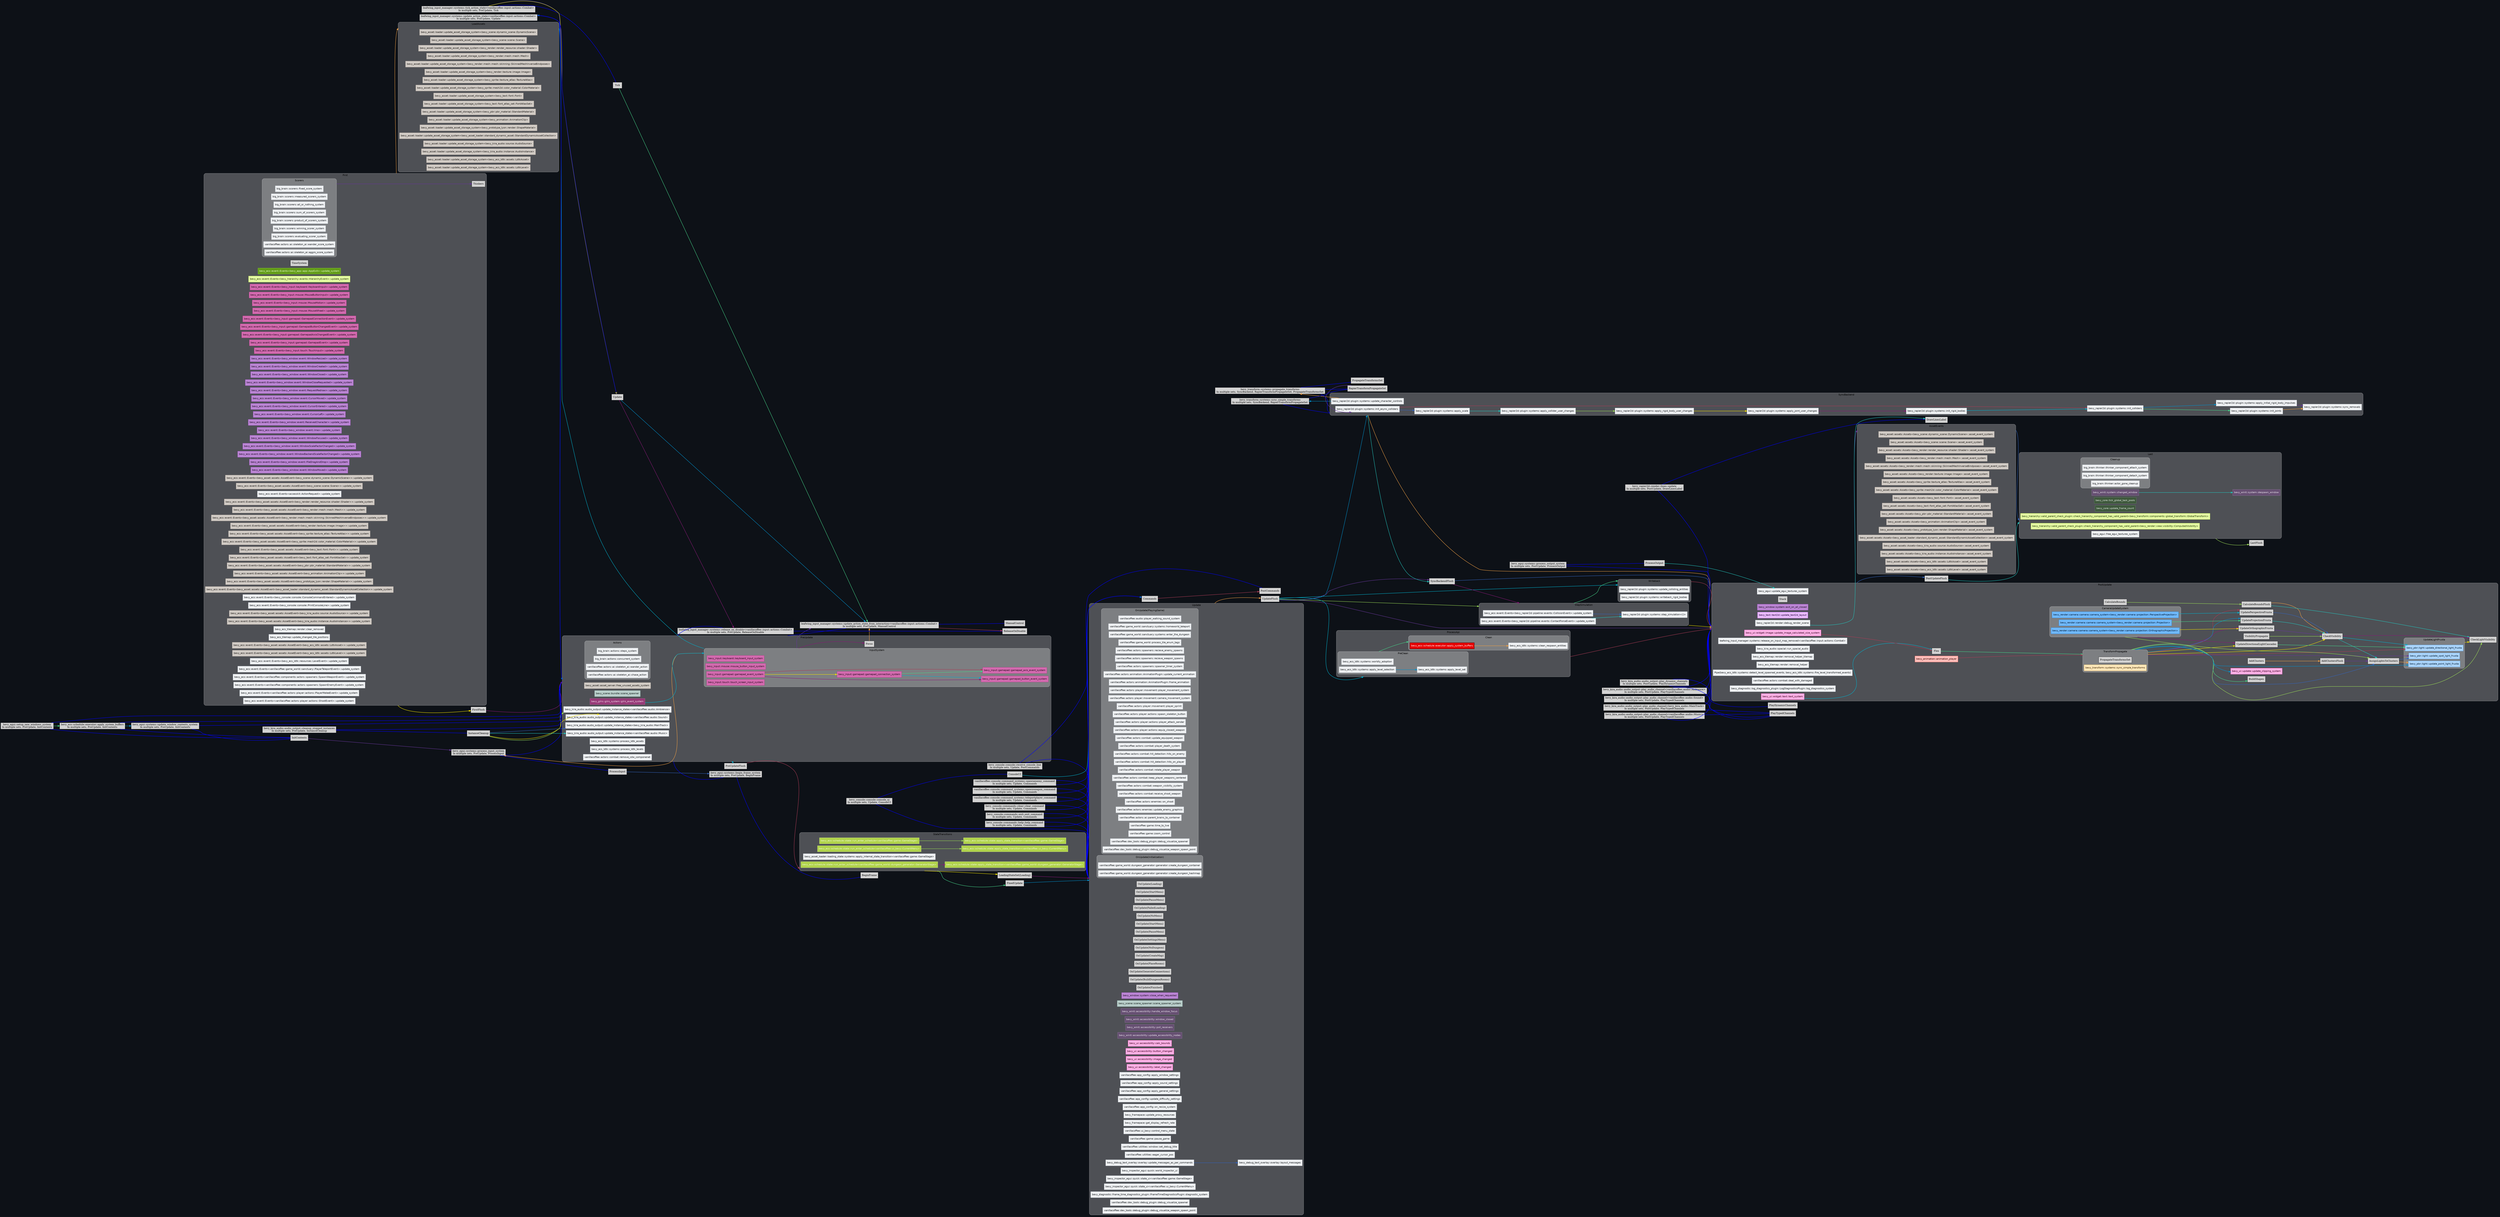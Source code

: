 digraph "" {
	"compound"="true";
	"splines"="spline";
	"rankdir"="LR";
	"bgcolor"="#0d1117";
	"fontname"="Helvetica";
	"nodesep"="0.15";
	edge ["penwidth"="2"];
	node ["shape"="box", "style"="filled"];
	subgraph "clusternode_Set(0)" {
		"style"="rounded,filled";
		"label"="Update";
		"tooltip"="Update";
		"fillcolor"="#ffffff44";
		"color"="#ffffff50";
		"penwidth"="2";
		"set_marker_node_Set(0)" ["style"="invis", "label"="", "height"="0", "shape"="point"]
		"node_Set(190)" ["label"="OnUpdate(Loading)", "tooltip"="OnUpdate(Loading)"]
		"node_Set(191)" ["label"="OnUpdate(StartMenu)", "tooltip"="OnUpdate(StartMenu)"]
		subgraph "clusternode_Set(192)" {
			"style"="rounded,filled";
			"label"="OnUpdate(PlayingGame)";
			"tooltip"="OnUpdate(PlayingGame)";
			"fillcolor"="#ffffff44";
			"color"="#ffffff50";
			"penwidth"="2";
			"set_marker_node_Set(192)" ["style"="invis", "label"="", "height"="0", "shape"="point"]
			"node_System(207)" ["label"="vanillacoffee::audio::player_walking_sound_system", "tooltip"="vanillacoffee::audio::player_walking_sound_system", "fillcolor"="#eff1f3", "fontname"="Helvetica", "fontcolor"="#15191d", "color"="#b4bec7", "penwidth"="1"]
			"node_System(230)" ["label"="vanillacoffee::game_world::sanctuary::systems::homeworld_teleport", "tooltip"="vanillacoffee::game_world::sanctuary::systems::homeworld_teleport", "fillcolor"="#eff1f3", "fontname"="Helvetica", "fontcolor"="#15191d", "color"="#b4bec7", "penwidth"="1"]
			"node_System(231)" ["label"="vanillacoffee::game_world::sanctuary::systems::enter_the_dungeon", "tooltip"="vanillacoffee::game_world::sanctuary::systems::enter_the_dungeon", "fillcolor"="#eff1f3", "fontname"="Helvetica", "fontcolor"="#15191d", "color"="#b4bec7", "penwidth"="1"]
			"node_System(236)" ["label"="vanillacoffee::game_world::process_tile_enum_tags", "tooltip"="vanillacoffee::game_world::process_tile_enum_tags", "fillcolor"="#eff1f3", "fontname"="Helvetica", "fontcolor"="#15191d", "color"="#b4bec7", "penwidth"="1"]
			"node_System(252)" ["label"="vanillacoffee::actors::spawners::recieve_enemy_spawns", "tooltip"="vanillacoffee::actors::spawners::recieve_enemy_spawns", "fillcolor"="#eff1f3", "fontname"="Helvetica", "fontcolor"="#15191d", "color"="#b4bec7", "penwidth"="1"]
			"node_System(253)" ["label"="vanillacoffee::actors::spawners::recieve_weapon_spawns", "tooltip"="vanillacoffee::actors::spawners::recieve_weapon_spawns", "fillcolor"="#eff1f3", "fontname"="Helvetica", "fontcolor"="#15191d", "color"="#b4bec7", "penwidth"="1"]
			"node_System(254)" ["label"="vanillacoffee::actors::spawners::spawner_timer_system", "tooltip"="vanillacoffee::actors::spawners::spawner_timer_system", "fillcolor"="#eff1f3", "fontname"="Helvetica", "fontcolor"="#15191d", "color"="#b4bec7", "penwidth"="1"]
			"node_System(255)" ["label"="vanillacoffee::actors::animation::AnimationPlugin::update_current_animation", "tooltip"="vanillacoffee::actors::animation::AnimationPlugin::update_current_animation", "fillcolor"="#eff1f3", "fontname"="Helvetica", "fontcolor"="#15191d", "color"="#b4bec7", "penwidth"="1"]
			"node_System(256)" ["label"="vanillacoffee::actors::animation::AnimationPlugin::frame_animation", "tooltip"="vanillacoffee::actors::animation::AnimationPlugin::frame_animation", "fillcolor"="#eff1f3", "fontname"="Helvetica", "fontcolor"="#15191d", "color"="#b4bec7", "penwidth"="1"]
			"node_System(259)" ["label"="vanillacoffee::actors::player::movement::player_movement_system", "tooltip"="vanillacoffee::actors::player::movement::player_movement_system", "fillcolor"="#eff1f3", "fontname"="Helvetica", "fontcolor"="#15191d", "color"="#b4bec7", "penwidth"="1"]
			"node_System(260)" ["label"="vanillacoffee::actors::player::movement::camera_movement_system", "tooltip"="vanillacoffee::actors::player::movement::camera_movement_system", "fillcolor"="#eff1f3", "fontname"="Helvetica", "fontcolor"="#15191d", "color"="#b4bec7", "penwidth"="1"]
			"node_System(261)" ["label"="vanillacoffee::actors::player::movement::player_sprint", "tooltip"="vanillacoffee::actors::player::movement::player_sprint", "fillcolor"="#eff1f3", "fontname"="Helvetica", "fontcolor"="#15191d", "color"="#b4bec7", "penwidth"="1"]
			"node_System(262)" ["label"="vanillacoffee::actors::player::actions::spawn_skeleton_button", "tooltip"="vanillacoffee::actors::player::actions::spawn_skeleton_button", "fillcolor"="#eff1f3", "fontname"="Helvetica", "fontcolor"="#15191d", "color"="#b4bec7", "penwidth"="1"]
			"node_System(263)" ["label"="vanillacoffee::actors::player::actions::player_attack_sender", "tooltip"="vanillacoffee::actors::player::actions::player_attack_sender", "fillcolor"="#eff1f3", "fontname"="Helvetica", "fontcolor"="#15191d", "color"="#b4bec7", "penwidth"="1"]
			"node_System(264)" ["label"="vanillacoffee::actors::player::actions::equip_closest_weapon", "tooltip"="vanillacoffee::actors::player::actions::equip_closest_weapon", "fillcolor"="#eff1f3", "fontname"="Helvetica", "fontcolor"="#15191d", "color"="#b4bec7", "penwidth"="1"]
			"node_System(267)" ["label"="vanillacoffee::actors::combat::update_equipped_weapon", "tooltip"="vanillacoffee::actors::combat::update_equipped_weapon", "fillcolor"="#eff1f3", "fontname"="Helvetica", "fontcolor"="#15191d", "color"="#b4bec7", "penwidth"="1"]
			"node_System(268)" ["label"="vanillacoffee::actors::combat::player_death_system", "tooltip"="vanillacoffee::actors::combat::player_death_system", "fillcolor"="#eff1f3", "fontname"="Helvetica", "fontcolor"="#15191d", "color"="#b4bec7", "penwidth"="1"]
			"node_System(269)" ["label"="vanillacoffee::actors::combat::hit_detection::hits_on_enemy", "tooltip"="vanillacoffee::actors::combat::hit_detection::hits_on_enemy", "fillcolor"="#eff1f3", "fontname"="Helvetica", "fontcolor"="#15191d", "color"="#b4bec7", "penwidth"="1"]
			"node_System(270)" ["label"="vanillacoffee::actors::combat::hit_detection::hits_on_player", "tooltip"="vanillacoffee::actors::combat::hit_detection::hits_on_player", "fillcolor"="#eff1f3", "fontname"="Helvetica", "fontcolor"="#15191d", "color"="#b4bec7", "penwidth"="1"]
			"node_System(271)" ["label"="vanillacoffee::actors::combat::rotate_player_weapon", "tooltip"="vanillacoffee::actors::combat::rotate_player_weapon", "fillcolor"="#eff1f3", "fontname"="Helvetica", "fontcolor"="#15191d", "color"="#b4bec7", "penwidth"="1"]
			"node_System(272)" ["label"="vanillacoffee::actors::combat::keep_player_weapons_centered", "tooltip"="vanillacoffee::actors::combat::keep_player_weapons_centered", "fillcolor"="#eff1f3", "fontname"="Helvetica", "fontcolor"="#15191d", "color"="#b4bec7", "penwidth"="1"]
			"node_System(273)" ["label"="vanillacoffee::actors::combat::weapon_visiblity_system", "tooltip"="vanillacoffee::actors::combat::weapon_visiblity_system", "fillcolor"="#eff1f3", "fontname"="Helvetica", "fontcolor"="#15191d", "color"="#b4bec7", "penwidth"="1"]
			"node_System(274)" ["label"="vanillacoffee::actors::combat::receive_shoot_weapon", "tooltip"="vanillacoffee::actors::combat::receive_shoot_weapon", "fillcolor"="#eff1f3", "fontname"="Helvetica", "fontcolor"="#15191d", "color"="#b4bec7", "penwidth"="1"]
			"node_System(275)" ["label"="vanillacoffee::actors::enemies::on_shoot", "tooltip"="vanillacoffee::actors::enemies::on_shoot", "fillcolor"="#eff1f3", "fontname"="Helvetica", "fontcolor"="#15191d", "color"="#b4bec7", "penwidth"="1"]
			"node_System(276)" ["label"="vanillacoffee::actors::enemies::update_enemy_graphics", "tooltip"="vanillacoffee::actors::enemies::update_enemy_graphics", "fillcolor"="#eff1f3", "fontname"="Helvetica", "fontcolor"="#15191d", "color"="#b4bec7", "penwidth"="1"]
			"node_System(281)" ["label"="vanillacoffee::actors::ai::parent_brains_to_container", "tooltip"="vanillacoffee::actors::ai::parent_brains_to_container", "fillcolor"="#eff1f3", "fontname"="Helvetica", "fontcolor"="#15191d", "color"="#b4bec7", "penwidth"="1"]
			"node_System(283)" ["label"="vanillacoffee::game::time_to_live", "tooltip"="vanillacoffee::game::time_to_live", "fillcolor"="#eff1f3", "fontname"="Helvetica", "fontcolor"="#15191d", "color"="#b4bec7", "penwidth"="1"]
			"node_System(284)" ["label"="vanillacoffee::game::zoom_control", "tooltip"="vanillacoffee::game::zoom_control", "fillcolor"="#eff1f3", "fontname"="Helvetica", "fontcolor"="#15191d", "color"="#b4bec7", "penwidth"="1"]
			"node_System(298)" ["label"="vanillacoffee::dev_tools::debug_plugin::debug_visualize_spawner", "tooltip"="vanillacoffee::dev_tools::debug_plugin::debug_visualize_spawner", "fillcolor"="#eff1f3", "fontname"="Helvetica", "fontcolor"="#15191d", "color"="#b4bec7", "penwidth"="1"]
			"node_System(299)" ["label"="vanillacoffee::dev_tools::debug_plugin::debug_visualize_weapon_spawn_point", "tooltip"="vanillacoffee::dev_tools::debug_plugin::debug_visualize_weapon_spawn_point", "fillcolor"="#eff1f3", "fontname"="Helvetica", "fontcolor"="#15191d", "color"="#b4bec7", "penwidth"="1"]
		}
		
		"node_Set(193)" ["label"="OnUpdate(PauseMenu)", "tooltip"="OnUpdate(PauseMenu)"]
		"node_Set(194)" ["label"="OnUpdate(FailedLoading)", "tooltip"="OnUpdate(FailedLoading)"]
		"node_Set(227)" ["label"="OnUpdate(NoMenu)", "tooltip"="OnUpdate(NoMenu)"]
		"node_Set(228)" ["label"="OnUpdate(StartMenu)", "tooltip"="OnUpdate(StartMenu)"]
		"node_Set(229)" ["label"="OnUpdate(PauseMenu)", "tooltip"="OnUpdate(PauseMenu)"]
		"node_Set(230)" ["label"="OnUpdate(SettingsMenu)", "tooltip"="OnUpdate(SettingsMenu)"]
		"node_Set(266)" ["label"="OnUpdate(NoDungeon)", "tooltip"="OnUpdate(NoDungeon)"]
		subgraph "clusternode_Set(267)" {
			"style"="rounded,filled";
			"label"="OnUpdate(Initialization)";
			"tooltip"="OnUpdate(Initialization)";
			"fillcolor"="#ffffff44";
			"color"="#ffffff50";
			"penwidth"="2";
			"set_marker_node_Set(267)" ["style"="invis", "label"="", "height"="0", "shape"="point"]
			"node_System(232)" ["label"="vanillacoffee::game_world::dungeon_generator::generator::create_dungeon_container", "tooltip"="vanillacoffee::game_world::dungeon_generator::generator::create_dungeon_container", "fillcolor"="#eff1f3", "fontname"="Helvetica", "fontcolor"="#15191d", "color"="#b4bec7", "penwidth"="1"]
			"node_System(233)" ["label"="vanillacoffee::game_world::dungeon_generator::generator::create_dungeon_hashmap", "tooltip"="vanillacoffee::game_world::dungeon_generator::generator::create_dungeon_hashmap", "fillcolor"="#eff1f3", "fontname"="Helvetica", "fontcolor"="#15191d", "color"="#b4bec7", "penwidth"="1"]
		}
		
		"node_Set(268)" ["label"="OnUpdate(CreateMap)", "tooltip"="OnUpdate(CreateMap)"]
		"node_Set(269)" ["label"="OnUpdate(PlaceRooms)", "tooltip"="OnUpdate(PlaceRooms)"]
		"node_Set(270)" ["label"="OnUpdate(GenerateConnections)", "tooltip"="OnUpdate(GenerateConnections)"]
		"node_Set(271)" ["label"="OnUpdate(BuildDungeonRooms)", "tooltip"="OnUpdate(BuildDungeonRooms)"]
		"node_Set(272)" ["label"="OnUpdate(Finished)", "tooltip"="OnUpdate(Finished)"]
		"node_System(46)" ["label"="bevy_window::system::close_when_requested", "tooltip"="bevy_window::system::close_when_requested", "fillcolor"="#bb85d4", "fontname"="Helvetica", "fontcolor"="#1d0d25", "color"="#8e3fb3", "penwidth"="1"]
		"node_System(54)" ["label"="bevy_scene::scene_spawner::scene_spawner_system", "tooltip"="bevy_scene::scene_spawner::scene_spawner_system", "fillcolor"="#bacfcb", "fontname"="Helvetica", "fontcolor"="#141e1c", "color"="#7da59d", "penwidth"="1"]
		"node_System(59)" ["label"="bevy_winit::accessibility::handle_window_focus", "tooltip"="bevy_winit::accessibility::handle_window_focus", "fillcolor"="#664f72", "fontname"="Helvetica", "fontcolor"="#e6e0ea", "color"="#9980a6", "penwidth"="1"]
		"node_System(60)" ["label"="bevy_winit::accessibility::window_closed", "tooltip"="bevy_winit::accessibility::window_closed", "fillcolor"="#664f72", "fontname"="Helvetica", "fontcolor"="#e6e0ea", "color"="#9980a6", "penwidth"="1"]
		"node_System(61)" ["label"="bevy_winit::accessibility::poll_receivers", "tooltip"="bevy_winit::accessibility::poll_receivers", "fillcolor"="#664f72", "fontname"="Helvetica", "fontcolor"="#e6e0ea", "color"="#9980a6", "penwidth"="1"]
		"node_System(62)" ["label"="bevy_winit::accessibility::update_accessibility_nodes", "tooltip"="bevy_winit::accessibility::update_accessibility_nodes", "fillcolor"="#664f72", "fontname"="Helvetica", "fontcolor"="#e6e0ea", "color"="#9980a6", "penwidth"="1"]
		"node_System(101)" ["label"="bevy_ui::accessibility::calc_bounds", "tooltip"="bevy_ui::accessibility::calc_bounds", "fillcolor"="#ffb1e5", "fontname"="Helvetica", "fontcolor"="#320021", "color"="#ff4bc2", "penwidth"="1"]
		"node_System(102)" ["label"="bevy_ui::accessibility::button_changed", "tooltip"="bevy_ui::accessibility::button_changed", "fillcolor"="#ffb1e5", "fontname"="Helvetica", "fontcolor"="#320021", "color"="#ff4bc2", "penwidth"="1"]
		"node_System(103)" ["label"="bevy_ui::accessibility::image_changed", "tooltip"="bevy_ui::accessibility::image_changed", "fillcolor"="#ffb1e5", "fontname"="Helvetica", "fontcolor"="#320021", "color"="#ff4bc2", "penwidth"="1"]
		"node_System(104)" ["label"="bevy_ui::accessibility::label_changed", "tooltip"="bevy_ui::accessibility::label_changed", "fillcolor"="#ffb1e5", "fontname"="Helvetica", "fontcolor"="#320021", "color"="#ff4bc2", "penwidth"="1"]
		"node_System(125)" ["label"="vanillacoffee::app_config::apply_window_settings", "tooltip"="vanillacoffee::app_config::apply_window_settings", "fillcolor"="#eff1f3", "fontname"="Helvetica", "fontcolor"="#15191d", "color"="#b4bec7", "penwidth"="1"]
		"node_System(126)" ["label"="vanillacoffee::app_config::apply_sound_settings", "tooltip"="vanillacoffee::app_config::apply_sound_settings", "fillcolor"="#eff1f3", "fontname"="Helvetica", "fontcolor"="#15191d", "color"="#b4bec7", "penwidth"="1"]
		"node_System(127)" ["label"="vanillacoffee::app_config::apply_general_settings", "tooltip"="vanillacoffee::app_config::apply_general_settings", "fillcolor"="#eff1f3", "fontname"="Helvetica", "fontcolor"="#15191d", "color"="#b4bec7", "penwidth"="1"]
		"node_System(128)" ["label"="vanillacoffee::app_config::update_difficulty_settings", "tooltip"="vanillacoffee::app_config::update_difficulty_settings", "fillcolor"="#eff1f3", "fontname"="Helvetica", "fontcolor"="#15191d", "color"="#b4bec7", "penwidth"="1"]
		"node_System(129)" ["label"="vanillacoffee::app_config::on_resize_system", "tooltip"="vanillacoffee::app_config::on_resize_system", "fillcolor"="#eff1f3", "fontname"="Helvetica", "fontcolor"="#15191d", "color"="#b4bec7", "penwidth"="1"]
		"node_System(130)" ["label"="bevy_framepace::update_proxy_resources", "tooltip"="bevy_framepace::update_proxy_resources", "fillcolor"="#eff1f3", "fontname"="Helvetica", "fontcolor"="#15191d", "color"="#b4bec7", "penwidth"="1"]
		"node_System(131)" ["label"="bevy_framepace::get_display_refresh_rate", "tooltip"="bevy_framepace::get_display_refresh_rate", "fillcolor"="#eff1f3", "fontname"="Helvetica", "fontcolor"="#15191d", "color"="#b4bec7", "penwidth"="1"]
		"node_System(184)" ["label"="vanillacoffee::ui_bevy::control_menu_state", "tooltip"="vanillacoffee::ui_bevy::control_menu_state", "fillcolor"="#eff1f3", "fontname"="Helvetica", "fontcolor"="#15191d", "color"="#b4bec7", "penwidth"="1"]
		"node_System(282)" ["label"="vanillacoffee::game::pause_game", "tooltip"="vanillacoffee::game::pause_game", "fillcolor"="#eff1f3", "fontname"="Helvetica", "fontcolor"="#15191d", "color"="#b4bec7", "penwidth"="1"]
		"node_System(285)" ["label"="vanillacoffee::utilities::window::set_debug_title", "tooltip"="vanillacoffee::utilities::window::set_debug_title", "fillcolor"="#eff1f3", "fontname"="Helvetica", "fontcolor"="#15191d", "color"="#b4bec7", "penwidth"="1"]
		"node_System(286)" ["label"="vanillacoffee::utilities::eager_cursor_pos", "tooltip"="vanillacoffee::utilities::eager_cursor_pos", "fillcolor"="#eff1f3", "fontname"="Helvetica", "fontcolor"="#15191d", "color"="#b4bec7", "penwidth"="1"]
		"node_System(287)" ["label"="bevy_debug_text_overlay::overlay::layout_messages", "tooltip"="bevy_debug_text_overlay::overlay::layout_messages", "fillcolor"="#eff1f3", "fontname"="Helvetica", "fontcolor"="#15191d", "color"="#b4bec7", "penwidth"="1"]
		"node_System(288)" ["label"="bevy_debug_text_overlay::overlay::update_messages_as_per_commands", "tooltip"="bevy_debug_text_overlay::overlay::update_messages_as_per_commands", "fillcolor"="#eff1f3", "fontname"="Helvetica", "fontcolor"="#15191d", "color"="#b4bec7", "penwidth"="1"]
		"node_System(289)" ["label"="bevy_inspector_egui::quick::world_inspector_ui", "tooltip"="bevy_inspector_egui::quick::world_inspector_ui", "fillcolor"="#eff1f3", "fontname"="Helvetica", "fontcolor"="#15191d", "color"="#b4bec7", "penwidth"="1"]
		"node_System(290)" ["label"="bevy_inspector_egui::quick::state_ui<vanillacoffee::game::GameStage>", "tooltip"="bevy_inspector_egui::quick::state_ui<vanillacoffee::game::GameStage>", "fillcolor"="#eff1f3", "fontname"="Helvetica", "fontcolor"="#15191d", "color"="#b4bec7", "penwidth"="1"]
		"node_System(291)" ["label"="bevy_inspector_egui::quick::state_ui<vanillacoffee::ui_bevy::CurrentMenu>", "tooltip"="bevy_inspector_egui::quick::state_ui<vanillacoffee::ui_bevy::CurrentMenu>", "fillcolor"="#eff1f3", "fontname"="Helvetica", "fontcolor"="#15191d", "color"="#b4bec7", "penwidth"="1"]
		"node_System(292)" ["label"="bevy_diagnostic::frame_time_diagnostics_plugin::FrameTimeDiagnosticsPlugin::diagnostic_system", "tooltip"="bevy_diagnostic::frame_time_diagnostics_plugin::FrameTimeDiagnosticsPlugin::diagnostic_system", "fillcolor"="#eff1f3", "fontname"="Helvetica", "fontcolor"="#15191d", "color"="#b4bec7", "penwidth"="1"]
		"node_System(296)" ["label"="vanillacoffee::dev_tools::debug_plugin::debug_visualize_spawner", "tooltip"="vanillacoffee::dev_tools::debug_plugin::debug_visualize_spawner", "fillcolor"="#eff1f3", "fontname"="Helvetica", "fontcolor"="#15191d", "color"="#b4bec7", "penwidth"="1"]
		"node_System(297)" ["label"="vanillacoffee::dev_tools::debug_plugin::debug_visualize_weapon_spawn_point", "tooltip"="vanillacoffee::dev_tools::debug_plugin::debug_visualize_weapon_spawn_point", "fillcolor"="#eff1f3", "fontname"="Helvetica", "fontcolor"="#15191d", "color"="#b4bec7", "penwidth"="1"]
	}
	
	"node_Set(2)" ["label"="FirstFlush", "tooltip"="FirstFlush"]
	"node_Set(3)" ["label"="PreUpdateFlush", "tooltip"="PreUpdateFlush"]
	"node_Set(4)" ["label"="UpdateFlush", "tooltip"="UpdateFlush"]
	"node_Set(5)" ["label"="PostUpdateFlush", "tooltip"="PostUpdateFlush"]
	"node_Set(6)" ["label"="LastFlush", "tooltip"="LastFlush"]
	subgraph "clusternode_Set(7)" {
		"style"="rounded,filled";
		"label"="First";
		"tooltip"="First";
		"fillcolor"="#ffffff44";
		"color"="#ffffff50";
		"penwidth"="2";
		"set_marker_node_Set(7)" ["style"="invis", "label"="", "height"="0", "shape"="point"]
		"node_Set(16)" ["label"="TimeSystem", "tooltip"="TimeSystem"]
		subgraph "clusternode_Set(303)" {
			"style"="rounded,filled";
			"label"="Scorers";
			"tooltip"="Scorers";
			"fillcolor"="#ffffff44";
			"color"="#ffffff50";
			"penwidth"="2";
			"set_marker_node_Set(303)" ["style"="invis", "label"="", "height"="0", "shape"="point"]
			"node_System(237)" ["label"="big_brain::scorers::fixed_score_system", "tooltip"="big_brain::scorers::fixed_score_system", "fillcolor"="#eff1f3", "fontname"="Helvetica", "fontcolor"="#15191d", "color"="#b4bec7", "penwidth"="1"]
			"node_System(238)" ["label"="big_brain::scorers::measured_scorers_system", "tooltip"="big_brain::scorers::measured_scorers_system", "fillcolor"="#eff1f3", "fontname"="Helvetica", "fontcolor"="#15191d", "color"="#b4bec7", "penwidth"="1"]
			"node_System(239)" ["label"="big_brain::scorers::all_or_nothing_system", "tooltip"="big_brain::scorers::all_or_nothing_system", "fillcolor"="#eff1f3", "fontname"="Helvetica", "fontcolor"="#15191d", "color"="#b4bec7", "penwidth"="1"]
			"node_System(240)" ["label"="big_brain::scorers::sum_of_scorers_system", "tooltip"="big_brain::scorers::sum_of_scorers_system", "fillcolor"="#eff1f3", "fontname"="Helvetica", "fontcolor"="#15191d", "color"="#b4bec7", "penwidth"="1"]
			"node_System(241)" ["label"="big_brain::scorers::product_of_scorers_system", "tooltip"="big_brain::scorers::product_of_scorers_system", "fillcolor"="#eff1f3", "fontname"="Helvetica", "fontcolor"="#15191d", "color"="#b4bec7", "penwidth"="1"]
			"node_System(242)" ["label"="big_brain::scorers::winning_scorer_system", "tooltip"="big_brain::scorers::winning_scorer_system", "fillcolor"="#eff1f3", "fontname"="Helvetica", "fontcolor"="#15191d", "color"="#b4bec7", "penwidth"="1"]
			"node_System(243)" ["label"="big_brain::scorers::evaluating_scorer_system", "tooltip"="big_brain::scorers::evaluating_scorer_system", "fillcolor"="#eff1f3", "fontname"="Helvetica", "fontcolor"="#15191d", "color"="#b4bec7", "penwidth"="1"]
			"node_System(277)" ["label"="vanillacoffee::actors::ai::skeleton_ai::wander_score_system", "tooltip"="vanillacoffee::actors::ai::skeleton_ai::wander_score_system", "fillcolor"="#eff1f3", "fontname"="Helvetica", "fontcolor"="#15191d", "color"="#b4bec7", "penwidth"="1"]
			"node_System(278)" ["label"="vanillacoffee::actors::ai::skeleton_ai::aggro_score_system", "tooltip"="vanillacoffee::actors::ai::skeleton_ai::aggro_score_system", "fillcolor"="#eff1f3", "fontname"="Helvetica", "fontcolor"="#15191d", "color"="#b4bec7", "penwidth"="1"]
		}
		
		"node_Set(304)" ["label"="Thinkers", "tooltip"="Thinkers"]
		"node_System(5)" ["label"="bevy_ecs::event::Events<bevy_app::app::AppExit>::update_system", "tooltip"="bevy_ecs::event::Events<bevy_app::app::AppExit>::update_system", "fillcolor"="#639d18", "fontname"="Helvetica", "fontcolor"="#e7f8d2", "color"="#98e03a", "penwidth"="1"]
		"node_System(13)" ["label"="bevy_ecs::event::Events<bevy_hierarchy::events::HierarchyEvent>::update_system", "tooltip"="bevy_ecs::event::Events<bevy_hierarchy::events::HierarchyEvent>::update_system", "fillcolor"="#e4fba3", "fontname"="Helvetica", "fontcolor"="#243002", "color"="#c7f641", "penwidth"="1"]
		"node_System(14)" ["label"="bevy_ecs::event::Events<bevy_input::keyboard::KeyboardInput>::update_system", "tooltip"="bevy_ecs::event::Events<bevy_input::keyboard::KeyboardInput>::update_system", "fillcolor"="#d36aaf", "fontname"="Helvetica", "fontcolor"="#270b1d", "color"="#a5317d", "penwidth"="1"]
		"node_System(16)" ["label"="bevy_ecs::event::Events<bevy_input::mouse::MouseButtonInput>::update_system", "tooltip"="bevy_ecs::event::Events<bevy_input::mouse::MouseButtonInput>::update_system", "fillcolor"="#d36aaf", "fontname"="Helvetica", "fontcolor"="#270b1d", "color"="#a5317d", "penwidth"="1"]
		"node_System(17)" ["label"="bevy_ecs::event::Events<bevy_input::mouse::MouseMotion>::update_system", "tooltip"="bevy_ecs::event::Events<bevy_input::mouse::MouseMotion>::update_system", "fillcolor"="#d36aaf", "fontname"="Helvetica", "fontcolor"="#270b1d", "color"="#a5317d", "penwidth"="1"]
		"node_System(18)" ["label"="bevy_ecs::event::Events<bevy_input::mouse::MouseWheel>::update_system", "tooltip"="bevy_ecs::event::Events<bevy_input::mouse::MouseWheel>::update_system", "fillcolor"="#d36aaf", "fontname"="Helvetica", "fontcolor"="#270b1d", "color"="#a5317d", "penwidth"="1"]
		"node_System(20)" ["label"="bevy_ecs::event::Events<bevy_input::gamepad::GamepadConnectionEvent>::update_system", "tooltip"="bevy_ecs::event::Events<bevy_input::gamepad::GamepadConnectionEvent>::update_system", "fillcolor"="#d36aaf", "fontname"="Helvetica", "fontcolor"="#270b1d", "color"="#a5317d", "penwidth"="1"]
		"node_System(21)" ["label"="bevy_ecs::event::Events<bevy_input::gamepad::GamepadButtonChangedEvent>::update_system", "tooltip"="bevy_ecs::event::Events<bevy_input::gamepad::GamepadButtonChangedEvent>::update_system", "fillcolor"="#d36aaf", "fontname"="Helvetica", "fontcolor"="#270b1d", "color"="#a5317d", "penwidth"="1"]
		"node_System(22)" ["label"="bevy_ecs::event::Events<bevy_input::gamepad::GamepadAxisChangedEvent>::update_system", "tooltip"="bevy_ecs::event::Events<bevy_input::gamepad::GamepadAxisChangedEvent>::update_system", "fillcolor"="#d36aaf", "fontname"="Helvetica", "fontcolor"="#270b1d", "color"="#a5317d", "penwidth"="1"]
		"node_System(23)" ["label"="bevy_ecs::event::Events<bevy_input::gamepad::GamepadEvent>::update_system", "tooltip"="bevy_ecs::event::Events<bevy_input::gamepad::GamepadEvent>::update_system", "fillcolor"="#d36aaf", "fontname"="Helvetica", "fontcolor"="#270b1d", "color"="#a5317d", "penwidth"="1"]
		"node_System(28)" ["label"="bevy_ecs::event::Events<bevy_input::touch::TouchInput>::update_system", "tooltip"="bevy_ecs::event::Events<bevy_input::touch::TouchInput>::update_system", "fillcolor"="#d36aaf", "fontname"="Helvetica", "fontcolor"="#270b1d", "color"="#a5317d", "penwidth"="1"]
		"node_System(30)" ["label"="bevy_ecs::event::Events<bevy_window::event::WindowResized>::update_system", "tooltip"="bevy_ecs::event::Events<bevy_window::event::WindowResized>::update_system", "fillcolor"="#bb85d4", "fontname"="Helvetica", "fontcolor"="#1d0d25", "color"="#8e3fb3", "penwidth"="1"]
		"node_System(31)" ["label"="bevy_ecs::event::Events<bevy_window::event::WindowCreated>::update_system", "tooltip"="bevy_ecs::event::Events<bevy_window::event::WindowCreated>::update_system", "fillcolor"="#bb85d4", "fontname"="Helvetica", "fontcolor"="#1d0d25", "color"="#8e3fb3", "penwidth"="1"]
		"node_System(32)" ["label"="bevy_ecs::event::Events<bevy_window::event::WindowClosed>::update_system", "tooltip"="bevy_ecs::event::Events<bevy_window::event::WindowClosed>::update_system", "fillcolor"="#bb85d4", "fontname"="Helvetica", "fontcolor"="#1d0d25", "color"="#8e3fb3", "penwidth"="1"]
		"node_System(33)" ["label"="bevy_ecs::event::Events<bevy_window::event::WindowCloseRequested>::update_system", "tooltip"="bevy_ecs::event::Events<bevy_window::event::WindowCloseRequested>::update_system", "fillcolor"="#bb85d4", "fontname"="Helvetica", "fontcolor"="#1d0d25", "color"="#8e3fb3", "penwidth"="1"]
		"node_System(34)" ["label"="bevy_ecs::event::Events<bevy_window::event::RequestRedraw>::update_system", "tooltip"="bevy_ecs::event::Events<bevy_window::event::RequestRedraw>::update_system", "fillcolor"="#bb85d4", "fontname"="Helvetica", "fontcolor"="#1d0d25", "color"="#8e3fb3", "penwidth"="1"]
		"node_System(35)" ["label"="bevy_ecs::event::Events<bevy_window::event::CursorMoved>::update_system", "tooltip"="bevy_ecs::event::Events<bevy_window::event::CursorMoved>::update_system", "fillcolor"="#bb85d4", "fontname"="Helvetica", "fontcolor"="#1d0d25", "color"="#8e3fb3", "penwidth"="1"]
		"node_System(36)" ["label"="bevy_ecs::event::Events<bevy_window::event::CursorEntered>::update_system", "tooltip"="bevy_ecs::event::Events<bevy_window::event::CursorEntered>::update_system", "fillcolor"="#bb85d4", "fontname"="Helvetica", "fontcolor"="#1d0d25", "color"="#8e3fb3", "penwidth"="1"]
		"node_System(37)" ["label"="bevy_ecs::event::Events<bevy_window::event::CursorLeft>::update_system", "tooltip"="bevy_ecs::event::Events<bevy_window::event::CursorLeft>::update_system", "fillcolor"="#bb85d4", "fontname"="Helvetica", "fontcolor"="#1d0d25", "color"="#8e3fb3", "penwidth"="1"]
		"node_System(38)" ["label"="bevy_ecs::event::Events<bevy_window::event::ReceivedCharacter>::update_system", "tooltip"="bevy_ecs::event::Events<bevy_window::event::ReceivedCharacter>::update_system", "fillcolor"="#bb85d4", "fontname"="Helvetica", "fontcolor"="#1d0d25", "color"="#8e3fb3", "penwidth"="1"]
		"node_System(39)" ["label"="bevy_ecs::event::Events<bevy_window::event::Ime>::update_system", "tooltip"="bevy_ecs::event::Events<bevy_window::event::Ime>::update_system", "fillcolor"="#bb85d4", "fontname"="Helvetica", "fontcolor"="#1d0d25", "color"="#8e3fb3", "penwidth"="1"]
		"node_System(40)" ["label"="bevy_ecs::event::Events<bevy_window::event::WindowFocused>::update_system", "tooltip"="bevy_ecs::event::Events<bevy_window::event::WindowFocused>::update_system", "fillcolor"="#bb85d4", "fontname"="Helvetica", "fontcolor"="#1d0d25", "color"="#8e3fb3", "penwidth"="1"]
		"node_System(41)" ["label"="bevy_ecs::event::Events<bevy_window::event::WindowScaleFactorChanged>::update_system", "tooltip"="bevy_ecs::event::Events<bevy_window::event::WindowScaleFactorChanged>::update_system", "fillcolor"="#bb85d4", "fontname"="Helvetica", "fontcolor"="#1d0d25", "color"="#8e3fb3", "penwidth"="1"]
		"node_System(42)" ["label"="bevy_ecs::event::Events<bevy_window::event::WindowBackendScaleFactorChanged>::update_system", "tooltip"="bevy_ecs::event::Events<bevy_window::event::WindowBackendScaleFactorChanged>::update_system", "fillcolor"="#bb85d4", "fontname"="Helvetica", "fontcolor"="#1d0d25", "color"="#8e3fb3", "penwidth"="1"]
		"node_System(43)" ["label"="bevy_ecs::event::Events<bevy_window::event::FileDragAndDrop>::update_system", "tooltip"="bevy_ecs::event::Events<bevy_window::event::FileDragAndDrop>::update_system", "fillcolor"="#bb85d4", "fontname"="Helvetica", "fontcolor"="#1d0d25", "color"="#8e3fb3", "penwidth"="1"]
		"node_System(44)" ["label"="bevy_ecs::event::Events<bevy_window::event::WindowMoved>::update_system", "tooltip"="bevy_ecs::event::Events<bevy_window::event::WindowMoved>::update_system", "fillcolor"="#bb85d4", "fontname"="Helvetica", "fontcolor"="#1d0d25", "color"="#8e3fb3", "penwidth"="1"]
		"node_System(50)" ["label"="bevy_ecs::event::Events<bevy_asset::assets::AssetEvent<bevy_scene::dynamic_scene::DynamicScene>>::update_system", "tooltip"="bevy_ecs::event::Events<bevy_asset::assets::AssetEvent<bevy_scene::dynamic_scene::DynamicScene>>::update_system", "fillcolor"="#d1cbc5", "fontname"="Helvetica", "fontcolor"="#1c1916", "color"="#a3978c", "penwidth"="1"]
		"node_System(53)" ["label"="bevy_ecs::event::Events<bevy_asset::assets::AssetEvent<bevy_scene::scene::Scene>>::update_system", "tooltip"="bevy_ecs::event::Events<bevy_asset::assets::AssetEvent<bevy_scene::scene::Scene>>::update_system", "fillcolor"="#d1cbc5", "fontname"="Helvetica", "fontcolor"="#1c1916", "color"="#a3978c", "penwidth"="1"]
		"node_System(58)" ["label"="bevy_ecs::event::Events<accesskit::ActionRequest>::update_system", "tooltip"="bevy_ecs::event::Events<accesskit::ActionRequest>::update_system", "fillcolor"="#eff1f3", "fontname"="Helvetica", "fontcolor"="#15191d", "color"="#b4bec7", "penwidth"="1"]
		"node_System(65)" ["label"="bevy_ecs::event::Events<bevy_asset::assets::AssetEvent<bevy_render::render_resource::shader::Shader>>::update_system", "tooltip"="bevy_ecs::event::Events<bevy_asset::assets::AssetEvent<bevy_render::render_resource::shader::Shader>>::update_system", "fillcolor"="#d1cbc5", "fontname"="Helvetica", "fontcolor"="#1c1916", "color"="#a3978c", "penwidth"="1"]
		"node_System(79)" ["label"="bevy_ecs::event::Events<bevy_asset::assets::AssetEvent<bevy_render::mesh::mesh::Mesh>>::update_system", "tooltip"="bevy_ecs::event::Events<bevy_asset::assets::AssetEvent<bevy_render::mesh::mesh::Mesh>>::update_system", "fillcolor"="#d1cbc5", "fontname"="Helvetica", "fontcolor"="#1c1916", "color"="#a3978c", "penwidth"="1"]
		"node_System(82)" ["label"="bevy_ecs::event::Events<bevy_asset::assets::AssetEvent<bevy_render::mesh::mesh::skinning::SkinnedMeshInverseBindposes>>::update_system", "tooltip"="bevy_ecs::event::Events<bevy_asset::assets::AssetEvent<bevy_render::mesh::mesh::skinning::SkinnedMeshInverseBindposes>>::update_system", "fillcolor"="#d1cbc5", "fontname"="Helvetica", "fontcolor"="#1c1916", "color"="#a3978c", "penwidth"="1"]
		"node_System(85)" ["label"="bevy_ecs::event::Events<bevy_asset::assets::AssetEvent<bevy_render::texture::image::Image>>::update_system", "tooltip"="bevy_ecs::event::Events<bevy_asset::assets::AssetEvent<bevy_render::texture::image::Image>>::update_system", "fillcolor"="#d1cbc5", "fontname"="Helvetica", "fontcolor"="#1c1916", "color"="#a3978c", "penwidth"="1"]
		"node_System(88)" ["label"="bevy_ecs::event::Events<bevy_asset::assets::AssetEvent<bevy_sprite::texture_atlas::TextureAtlas>>::update_system", "tooltip"="bevy_ecs::event::Events<bevy_asset::assets::AssetEvent<bevy_sprite::texture_atlas::TextureAtlas>>::update_system", "fillcolor"="#d1cbc5", "fontname"="Helvetica", "fontcolor"="#1c1916", "color"="#a3978c", "penwidth"="1"]
		"node_System(91)" ["label"="bevy_ecs::event::Events<bevy_asset::assets::AssetEvent<bevy_sprite::mesh2d::color_material::ColorMaterial>>::update_system", "tooltip"="bevy_ecs::event::Events<bevy_asset::assets::AssetEvent<bevy_sprite::mesh2d::color_material::ColorMaterial>>::update_system", "fillcolor"="#d1cbc5", "fontname"="Helvetica", "fontcolor"="#1c1916", "color"="#a3978c", "penwidth"="1"]
		"node_System(94)" ["label"="bevy_ecs::event::Events<bevy_asset::assets::AssetEvent<bevy_text::font::Font>>::update_system", "tooltip"="bevy_ecs::event::Events<bevy_asset::assets::AssetEvent<bevy_text::font::Font>>::update_system", "fillcolor"="#d1cbc5", "fontname"="Helvetica", "fontcolor"="#1c1916", "color"="#a3978c", "penwidth"="1"]
		"node_System(97)" ["label"="bevy_ecs::event::Events<bevy_asset::assets::AssetEvent<bevy_text::font_atlas_set::FontAtlasSet>>::update_system", "tooltip"="bevy_ecs::event::Events<bevy_asset::assets::AssetEvent<bevy_text::font_atlas_set::FontAtlasSet>>::update_system", "fillcolor"="#d1cbc5", "fontname"="Helvetica", "fontcolor"="#1c1916", "color"="#a3978c", "penwidth"="1"]
		"node_System(111)" ["label"="bevy_ecs::event::Events<bevy_asset::assets::AssetEvent<bevy_pbr::pbr_material::StandardMaterial>>::update_system", "tooltip"="bevy_ecs::event::Events<bevy_asset::assets::AssetEvent<bevy_pbr::pbr_material::StandardMaterial>>::update_system", "fillcolor"="#d1cbc5", "fontname"="Helvetica", "fontcolor"="#1c1916", "color"="#a3978c", "penwidth"="1"]
		"node_System(123)" ["label"="bevy_ecs::event::Events<bevy_asset::assets::AssetEvent<bevy_animation::AnimationClip>>::update_system", "tooltip"="bevy_ecs::event::Events<bevy_asset::assets::AssetEvent<bevy_animation::AnimationClip>>::update_system", "fillcolor"="#d1cbc5", "fontname"="Helvetica", "fontcolor"="#1c1916", "color"="#a3978c", "penwidth"="1"]
		"node_System(135)" ["label"="bevy_ecs::event::Events<bevy_asset::assets::AssetEvent<bevy_prototype_lyon::render::ShapeMaterial>>::update_system", "tooltip"="bevy_ecs::event::Events<bevy_asset::assets::AssetEvent<bevy_prototype_lyon::render::ShapeMaterial>>::update_system", "fillcolor"="#d1cbc5", "fontname"="Helvetica", "fontcolor"="#1c1916", "color"="#a3978c", "penwidth"="1"]
		"node_System(159)" ["label"="bevy_ecs::event::Events<bevy_asset::assets::AssetEvent<bevy_asset_loader::standard_dynamic_asset::StandardDynamicAssetCollection>>::update_system", "tooltip"="bevy_ecs::event::Events<bevy_asset::assets::AssetEvent<bevy_asset_loader::standard_dynamic_asset::StandardDynamicAssetCollection>>::update_system", "fillcolor"="#d1cbc5", "fontname"="Helvetica", "fontcolor"="#1c1916", "color"="#a3978c", "penwidth"="1"]
		"node_System(162)" ["label"="bevy_ecs::event::Events<bevy_console::console::ConsoleCommandEntered>::update_system", "tooltip"="bevy_ecs::event::Events<bevy_console::console::ConsoleCommandEntered>::update_system", "fillcolor"="#eff1f3", "fontname"="Helvetica", "fontcolor"="#15191d", "color"="#b4bec7", "penwidth"="1"]
		"node_System(163)" ["label"="bevy_ecs::event::Events<bevy_console::console::PrintConsoleLine>::update_system", "tooltip"="bevy_ecs::event::Events<bevy_console::console::PrintConsoleLine>::update_system", "fillcolor"="#eff1f3", "fontname"="Helvetica", "fontcolor"="#15191d", "color"="#b4bec7", "penwidth"="1"]
		"node_System(192)" ["label"="bevy_ecs::event::Events<bevy_asset::assets::AssetEvent<bevy_kira_audio::source::AudioSource>>::update_system", "tooltip"="bevy_ecs::event::Events<bevy_asset::assets::AssetEvent<bevy_kira_audio::source::AudioSource>>::update_system", "fillcolor"="#d1cbc5", "fontname"="Helvetica", "fontcolor"="#1c1916", "color"="#a3978c", "penwidth"="1"]
		"node_System(195)" ["label"="bevy_ecs::event::Events<bevy_asset::assets::AssetEvent<bevy_kira_audio::instance::AudioInstance>>::update_system", "tooltip"="bevy_ecs::event::Events<bevy_asset::assets::AssetEvent<bevy_kira_audio::instance::AudioInstance>>::update_system", "fillcolor"="#d1cbc5", "fontname"="Helvetica", "fontcolor"="#1c1916", "color"="#a3978c", "penwidth"="1"]
		"node_System(210)" ["label"="bevy_ecs_tilemap::render::clear_removed", "tooltip"="bevy_ecs_tilemap::render::clear_removed", "fillcolor"="#eff1f3", "fontname"="Helvetica", "fontcolor"="#15191d", "color"="#b4bec7", "penwidth"="1"]
		"node_System(213)" ["label"="bevy_ecs_tilemap::update_changed_tile_positions", "tooltip"="bevy_ecs_tilemap::update_changed_tile_positions", "fillcolor"="#eff1f3", "fontname"="Helvetica", "fontcolor"="#15191d", "color"="#b4bec7", "penwidth"="1"]
		"node_System(216)" ["label"="bevy_ecs::event::Events<bevy_asset::assets::AssetEvent<bevy_ecs_ldtk::assets::LdtkAsset>>::update_system", "tooltip"="bevy_ecs::event::Events<bevy_asset::assets::AssetEvent<bevy_ecs_ldtk::assets::LdtkAsset>>::update_system", "fillcolor"="#d1cbc5", "fontname"="Helvetica", "fontcolor"="#1c1916", "color"="#a3978c", "penwidth"="1"]
		"node_System(219)" ["label"="bevy_ecs::event::Events<bevy_asset::assets::AssetEvent<bevy_ecs_ldtk::assets::LdtkLevel>>::update_system", "tooltip"="bevy_ecs::event::Events<bevy_asset::assets::AssetEvent<bevy_ecs_ldtk::assets::LdtkLevel>>::update_system", "fillcolor"="#d1cbc5", "fontname"="Helvetica", "fontcolor"="#1c1916", "color"="#a3978c", "penwidth"="1"]
		"node_System(220)" ["label"="bevy_ecs::event::Events<bevy_ecs_ldtk::resources::LevelEvent>::update_system", "tooltip"="bevy_ecs::event::Events<bevy_ecs_ldtk::resources::LevelEvent>::update_system", "fillcolor"="#eff1f3", "fontname"="Helvetica", "fontcolor"="#15191d", "color"="#b4bec7", "penwidth"="1"]
		"node_System(229)" ["label"="bevy_ecs::event::Events<vanillacoffee::game_world::sanctuary::PlayerTeleportEvent>::update_system", "tooltip"="bevy_ecs::event::Events<vanillacoffee::game_world::sanctuary::PlayerTeleportEvent>::update_system", "fillcolor"="#eff1f3", "fontname"="Helvetica", "fontcolor"="#15191d", "color"="#b4bec7", "penwidth"="1"]
		"node_System(250)" ["label"="bevy_ecs::event::Events<vanillacoffee::components::actors::spawners::SpawnWeaponEvent>::update_system", "tooltip"="bevy_ecs::event::Events<vanillacoffee::components::actors::spawners::SpawnWeaponEvent>::update_system", "fillcolor"="#eff1f3", "fontname"="Helvetica", "fontcolor"="#15191d", "color"="#b4bec7", "penwidth"="1"]
		"node_System(251)" ["label"="bevy_ecs::event::Events<vanillacoffee::components::actors::spawners::SpawnEnemyEvent>::update_system", "tooltip"="bevy_ecs::event::Events<vanillacoffee::components::actors::spawners::SpawnEnemyEvent>::update_system", "fillcolor"="#eff1f3", "fontname"="Helvetica", "fontcolor"="#15191d", "color"="#b4bec7", "penwidth"="1"]
		"node_System(257)" ["label"="bevy_ecs::event::Events<vanillacoffee::actors::player::actions::PlayerMeleeEvent>::update_system", "tooltip"="bevy_ecs::event::Events<vanillacoffee::actors::player::actions::PlayerMeleeEvent>::update_system", "fillcolor"="#eff1f3", "fontname"="Helvetica", "fontcolor"="#15191d", "color"="#b4bec7", "penwidth"="1"]
		"node_System(258)" ["label"="bevy_ecs::event::Events<vanillacoffee::actors::player::actions::ShootEvent>::update_system", "tooltip"="bevy_ecs::event::Events<vanillacoffee::actors::player::actions::ShootEvent>::update_system", "fillcolor"="#eff1f3", "fontname"="Helvetica", "fontcolor"="#15191d", "color"="#b4bec7", "penwidth"="1"]
	}
	
	subgraph "clusternode_Set(8)" {
		"style"="rounded,filled";
		"label"="PreUpdate";
		"tooltip"="PreUpdate";
		"fillcolor"="#ffffff44";
		"color"="#ffffff50";
		"penwidth"="2";
		"set_marker_node_Set(8)" ["style"="invis", "label"="", "height"="0", "shape"="point"]
		subgraph "clusternode_Set(25)" {
			"style"="rounded,filled";
			"label"="InputSystem";
			"tooltip"="InputSystem";
			"fillcolor"="#ffffff44";
			"color"="#ffffff50";
			"penwidth"="2";
			"set_marker_node_Set(25)" ["style"="invis", "label"="", "height"="0", "shape"="point"]
			"node_System(15)" ["label"="bevy_input::keyboard::keyboard_input_system", "tooltip"="bevy_input::keyboard::keyboard_input_system", "fillcolor"="#d36aaf", "fontname"="Helvetica", "fontcolor"="#270b1d", "color"="#a5317d", "penwidth"="1"]
			"node_System(19)" ["label"="bevy_input::mouse::mouse_button_input_system", "tooltip"="bevy_input::mouse::mouse_button_input_system", "fillcolor"="#d36aaf", "fontname"="Helvetica", "fontcolor"="#270b1d", "color"="#a5317d", "penwidth"="1"]
			"node_System(24)" ["label"="bevy_input::gamepad::gamepad_event_system", "tooltip"="bevy_input::gamepad::gamepad_event_system", "fillcolor"="#d36aaf", "fontname"="Helvetica", "fontcolor"="#270b1d", "color"="#a5317d", "penwidth"="1"]
			"node_System(25)" ["label"="bevy_input::gamepad::gamepad_connection_system", "tooltip"="bevy_input::gamepad::gamepad_connection_system", "fillcolor"="#d36aaf", "fontname"="Helvetica", "fontcolor"="#270b1d", "color"="#a5317d", "penwidth"="1"]
			"node_System(26)" ["label"="bevy_input::gamepad::gamepad_button_event_system", "tooltip"="bevy_input::gamepad::gamepad_button_event_system", "fillcolor"="#d36aaf", "fontname"="Helvetica", "fontcolor"="#270b1d", "color"="#a5317d", "penwidth"="1"]
			"node_System(27)" ["label"="bevy_input::gamepad::gamepad_axis_event_system", "tooltip"="bevy_input::gamepad::gamepad_axis_event_system", "fillcolor"="#d36aaf", "fontname"="Helvetica", "fontcolor"="#270b1d", "color"="#a5317d", "penwidth"="1"]
			"node_System(29)" ["label"="bevy_input::touch::touch_screen_input_system", "tooltip"="bevy_input::touch::touch_screen_input_system", "fillcolor"="#d36aaf", "fontname"="Helvetica", "fontcolor"="#270b1d", "color"="#a5317d", "penwidth"="1"]
		}
		
		"node_Set(120)" ["label"="Focus", "tooltip"="Focus"]
		subgraph "clusternode_Set(305)" {
			"style"="rounded,filled";
			"label"="Actions";
			"tooltip"="Actions";
			"fillcolor"="#ffffff44";
			"color"="#ffffff50";
			"penwidth"="2";
			"set_marker_node_Set(305)" ["style"="invis", "label"="", "height"="0", "shape"="point"]
			"node_System(245)" ["label"="big_brain::actions::steps_system", "tooltip"="big_brain::actions::steps_system", "fillcolor"="#eff1f3", "fontname"="Helvetica", "fontcolor"="#15191d", "color"="#b4bec7", "penwidth"="1"]
			"node_System(246)" ["label"="big_brain::actions::concurrent_system", "tooltip"="big_brain::actions::concurrent_system", "fillcolor"="#eff1f3", "fontname"="Helvetica", "fontcolor"="#15191d", "color"="#b4bec7", "penwidth"="1"]
			"node_System(279)" ["label"="vanillacoffee::actors::ai::skeleton_ai::wander_action", "tooltip"="vanillacoffee::actors::ai::skeleton_ai::wander_action", "fillcolor"="#eff1f3", "fontname"="Helvetica", "fontcolor"="#15191d", "color"="#b4bec7", "penwidth"="1"]
			"node_System(280)" ["label"="vanillacoffee::actors::ai::skeleton_ai::chase_action", "tooltip"="vanillacoffee::actors::ai::skeleton_ai::chase_action", "fillcolor"="#eff1f3", "fontname"="Helvetica", "fontcolor"="#15191d", "color"="#b4bec7", "penwidth"="1"]
		}
		
		"node_System(47)" ["label"="bevy_asset::asset_server::free_unused_assets_system", "tooltip"="bevy_asset::asset_server::free_unused_assets_system", "fillcolor"="#d1cbc5", "fontname"="Helvetica", "fontcolor"="#1c1916", "color"="#a3978c", "penwidth"="1"]
		"node_System(55)" ["label"="bevy_scene::bundle::scene_spawner", "tooltip"="bevy_scene::bundle::scene_spawner", "fillcolor"="#bacfcb", "fontname"="Helvetica", "fontcolor"="#141e1c", "color"="#7da59d", "penwidth"="1"]
		"node_System(120)" ["label"="bevy_gilrs::gilrs_system::gilrs_event_system", "tooltip"="bevy_gilrs::gilrs_system::gilrs_event_system", "fillcolor"="#973977", "fontname"="Helvetica", "fontcolor"="#f1d9e9", "color"="#c86da9", "penwidth"="1"]
		"node_System(199)" ["label"="bevy_kira_audio::audio_output::update_instance_states<bevy_kira_audio::MainTrack>", "tooltip"="bevy_kira_audio::audio_output::update_instance_states<bevy_kira_audio::MainTrack>", "fillcolor"="#eff1f3", "fontname"="Helvetica", "fontcolor"="#15191d", "color"="#b4bec7", "penwidth"="1"]
		"node_System(202)" ["label"="bevy_kira_audio::audio_output::update_instance_states<vanillacoffee::audio::Music>", "tooltip"="bevy_kira_audio::audio_output::update_instance_states<vanillacoffee::audio::Music>", "fillcolor"="#eff1f3", "fontname"="Helvetica", "fontcolor"="#15191d", "color"="#b4bec7", "penwidth"="1"]
		"node_System(204)" ["label"="bevy_kira_audio::audio_output::update_instance_states<vanillacoffee::audio::Ambience>", "tooltip"="bevy_kira_audio::audio_output::update_instance_states<vanillacoffee::audio::Ambience>", "fillcolor"="#eff1f3", "fontname"="Helvetica", "fontcolor"="#15191d", "color"="#b4bec7", "penwidth"="1"]
		"node_System(206)" ["label"="bevy_kira_audio::audio_output::update_instance_states<vanillacoffee::audio::Sound>", "tooltip"="bevy_kira_audio::audio_output::update_instance_states<vanillacoffee::audio::Sound>", "fillcolor"="#eff1f3", "fontname"="Helvetica", "fontcolor"="#15191d", "color"="#b4bec7", "penwidth"="1"]
		"node_System(221)" ["label"="bevy_ecs_ldtk::systems::process_ldtk_assets", "tooltip"="bevy_ecs_ldtk::systems::process_ldtk_assets", "fillcolor"="#eff1f3", "fontname"="Helvetica", "fontcolor"="#15191d", "color"="#b4bec7", "penwidth"="1"]
		"node_System(222)" ["label"="bevy_ecs_ldtk::systems::process_ldtk_levels", "tooltip"="bevy_ecs_ldtk::systems::process_ldtk_levels", "fillcolor"="#eff1f3", "fontname"="Helvetica", "fontcolor"="#15191d", "color"="#b4bec7", "penwidth"="1"]
		"node_System(265)" ["label"="vanillacoffee::actors::combat::remove_cdw_componenet", "tooltip"="vanillacoffee::actors::combat::remove_cdw_componenet", "fillcolor"="#eff1f3", "fontname"="Helvetica", "fontcolor"="#15191d", "color"="#b4bec7", "penwidth"="1"]
	}
	
	subgraph "clusternode_Set(9)" {
		"style"="rounded,filled";
		"label"="StateTransitions";
		"tooltip"="StateTransitions";
		"fillcolor"="#ffffff44";
		"color"="#ffffff50";
		"penwidth"="2";
		"set_marker_node_Set(9)" ["style"="invis", "label"="", "height"="0", "shape"="point"]
		"node_System(155)" ["label"="bevy_ecs::schedule::state::run_enter_schedule<vanillacoffee::game::GameStage>", "tooltip"="bevy_ecs::schedule::state::run_enter_schedule<vanillacoffee::game::GameStage>", "fillcolor"="#b0d34a", "fontname"="Helvetica", "fontcolor"="#edf5d5", "color"="#d3e69c", "penwidth"="1"]
		"node_System(156)" ["label"="bevy_ecs::schedule::state::apply_state_transition<vanillacoffee::game::GameStage>", "tooltip"="bevy_ecs::schedule::state::apply_state_transition<vanillacoffee::game::GameStage>", "fillcolor"="#b0d34a", "fontname"="Helvetica", "fontcolor"="#edf5d5", "color"="#d3e69c", "penwidth"="1"]
		"node_System(160)" ["label"="bevy_asset_loader::loading_state::systems::apply_internal_state_transition<vanillacoffee::game::GameStage>", "tooltip"="bevy_asset_loader::loading_state::systems::apply_internal_state_transition<vanillacoffee::game::GameStage>", "fillcolor"="#eff1f3", "fontname"="Helvetica", "fontcolor"="#15191d", "color"="#b4bec7", "penwidth"="1"]
		"node_System(180)" ["label"="bevy_ecs::schedule::state::run_enter_schedule<vanillacoffee::ui_bevy::CurrentMenu>", "tooltip"="bevy_ecs::schedule::state::run_enter_schedule<vanillacoffee::ui_bevy::CurrentMenu>", "fillcolor"="#b0d34a", "fontname"="Helvetica", "fontcolor"="#edf5d5", "color"="#d3e69c", "penwidth"="1"]
		"node_System(181)" ["label"="bevy_ecs::schedule::state::apply_state_transition<vanillacoffee::ui_bevy::CurrentMenu>", "tooltip"="bevy_ecs::schedule::state::apply_state_transition<vanillacoffee::ui_bevy::CurrentMenu>", "fillcolor"="#b0d34a", "fontname"="Helvetica", "fontcolor"="#edf5d5", "color"="#d3e69c", "penwidth"="1"]
		"node_System(208)" ["label"="bevy_ecs::schedule::state::run_enter_schedule<vanillacoffee::game_world::dungeon_generator::GeneratorStage>", "tooltip"="bevy_ecs::schedule::state::run_enter_schedule<vanillacoffee::game_world::dungeon_generator::GeneratorStage>", "fillcolor"="#b0d34a", "fontname"="Helvetica", "fontcolor"="#edf5d5", "color"="#d3e69c", "penwidth"="1"]
		"node_System(209)" ["label"="bevy_ecs::schedule::state::apply_state_transition<vanillacoffee::game_world::dungeon_generator::GeneratorStage>", "tooltip"="bevy_ecs::schedule::state::apply_state_transition<vanillacoffee::game_world::dungeon_generator::GeneratorStage>", "fillcolor"="#b0d34a", "fontname"="Helvetica", "fontcolor"="#edf5d5", "color"="#d3e69c", "penwidth"="1"]
	}
	
	"node_Set(10)" ["label"="FixedUpdate", "tooltip"="FixedUpdate"]
	subgraph "clusternode_Set(11)" {
		"style"="rounded,filled";
		"label"="PostUpdate";
		"tooltip"="PostUpdate";
		"fillcolor"="#ffffff44";
		"color"="#ffffff50";
		"penwidth"="2";
		"set_marker_node_Set(11)" ["style"="invis", "label"="", "height"="0", "shape"="point"]
		subgraph "clusternode_Set(20)" {
			"style"="rounded,filled";
			"label"="TransformPropagate";
			"tooltip"="TransformPropagate";
			"fillcolor"="#ffffff44";
			"color"="#ffffff50";
			"penwidth"="2";
			"set_marker_node_Set(20)" ["style"="invis", "label"="", "height"="0", "shape"="point"]
			"node_Set(21)" ["label"="PropagateTransformsSet", "tooltip"="PropagateTransformsSet"]
			"node_System(11)" ["label"="bevy_transform::systems::sync_simple_transforms", "tooltip"="bevy_transform::systems::sync_simple_transforms", "fillcolor"="#ffe7b9", "fontname"="Helvetica", "fontcolor"="#322100", "color"="#ffc453", "penwidth"="1"]
		}
		
		subgraph "clusternode_Set(81)" {
			"style"="rounded,filled";
			"label"="CameraUpdateSystem";
			"tooltip"="CameraUpdateSystem";
			"fillcolor"="#ffffff44";
			"color"="#ffffff50";
			"penwidth"="2";
			"set_marker_node_Set(81)" ["style"="invis", "label"="", "height"="0", "shape"="point"]
			"node_System(67)" ["label"="bevy_render::camera::camera::camera_system<bevy_render::camera::projection::Projection>", "tooltip"="bevy_render::camera::camera::camera_system<bevy_render::camera::projection::Projection>", "fillcolor"="#70b9fc", "fontname"="Helvetica", "fontcolor"="#011a31", "color"="#0c88f9", "penwidth"="1"]
			"node_System(68)" ["label"="bevy_render::camera::camera::camera_system<bevy_render::camera::projection::OrthographicProjection>", "tooltip"="bevy_render::camera::camera::camera_system<bevy_render::camera::projection::OrthographicProjection>", "fillcolor"="#70b9fc", "fontname"="Helvetica", "fontcolor"="#011a31", "color"="#0c88f9", "penwidth"="1"]
			"node_System(69)" ["label"="bevy_render::camera::camera::camera_system<bevy_render::camera::projection::PerspectiveProjection>", "tooltip"="bevy_render::camera::camera::camera_system<bevy_render::camera::projection::PerspectiveProjection>", "fillcolor"="#70b9fc", "fontname"="Helvetica", "fontcolor"="#011a31", "color"="#0c88f9", "penwidth"="1"]
		}
		
		"node_Set(85)" ["label"="CalculateBounds", "tooltip"="CalculateBounds"]
		"node_Set(86)" ["label"="CalculateBoundsFlush", "tooltip"="CalculateBoundsFlush"]
		"node_Set(87)" ["label"="UpdateOrthographicFrusta", "tooltip"="UpdateOrthographicFrusta"]
		"node_Set(88)" ["label"="UpdatePerspectiveFrusta", "tooltip"="UpdatePerspectiveFrusta"]
		"node_Set(89)" ["label"="UpdateProjectionFrusta", "tooltip"="UpdateProjectionFrusta"]
		"node_Set(90)" ["label"="CheckVisibility", "tooltip"="CheckVisibility"]
		"node_Set(91)" ["label"="VisibilityPropagate", "tooltip"="VisibilityPropagate"]
		"node_Set(121)" ["label"="Flex", "tooltip"="Flex"]
		"node_Set(122)" ["label"="Stack", "tooltip"="Stack"]
		"node_Set(136)" ["label"="AddClusters", "tooltip"="AddClusters"]
		"node_Set(137)" ["label"="AddClustersFlush", "tooltip"="AddClustersFlush"]
		"node_Set(138)" ["label"="AssignLightsToClusters", "tooltip"="AssignLightsToClusters"]
		"node_Set(139)" ["label"="CheckLightVisibility", "tooltip"="CheckLightVisibility"]
		"node_Set(140)" ["label"="UpdateDirectionalLightCascades", "tooltip"="UpdateDirectionalLightCascades"]
		subgraph "clusternode_Set(141)" {
			"style"="rounded,filled";
			"label"="UpdateLightFrusta";
			"tooltip"="UpdateLightFrusta";
			"fillcolor"="#ffffff44";
			"color"="#ffffff50";
			"penwidth"="2";
			"set_marker_node_Set(141)" ["style"="invis", "label"="", "height"="0", "shape"="point"]
			"node_System(116)" ["label"="bevy_pbr::light::update_directional_light_frusta", "tooltip"="bevy_pbr::light::update_directional_light_frusta", "fillcolor"="#abd5fc", "fontname"="Helvetica", "fontcolor"="#011a31", "color"="#48a3f8", "penwidth"="1"]
			"node_System(117)" ["label"="bevy_pbr::light::update_point_light_frusta", "tooltip"="bevy_pbr::light::update_point_light_frusta", "fillcolor"="#abd5fc", "fontname"="Helvetica", "fontcolor"="#011a31", "color"="#48a3f8", "penwidth"="1"]
			"node_System(118)" ["label"="bevy_pbr::light::update_spot_light_frusta", "tooltip"="bevy_pbr::light::update_spot_light_frusta", "fillcolor"="#abd5fc", "fontname"="Helvetica", "fontcolor"="#011a31", "color"="#48a3f8", "penwidth"="1"]
		}
		
		"node_Set(161)" ["label"="BuildShapes", "tooltip"="BuildShapes"]
		"node_System(45)" ["label"="bevy_window::system::exit_on_all_closed", "tooltip"="bevy_window::system::exit_on_all_closed", "fillcolor"="#bb85d4", "fontname"="Helvetica", "fontcolor"="#1d0d25", "color"="#8e3fb3", "penwidth"="1"]
		"node_System(98)" ["label"="bevy_text::text2d::update_text2d_layout", "tooltip"="bevy_text::text2d::update_text2d_layout", "fillcolor"="#e9bbff", "fontname"="Helvetica", "fontcolor"="#220032", "color"="#c855ff", "penwidth"="1"]
		"node_System(100)" ["label"="bevy_ui::widget::text::text_system", "tooltip"="bevy_ui::widget::text::text_system", "fillcolor"="#ffb1e5", "fontname"="Helvetica", "fontcolor"="#320021", "color"="#ff4bc2", "penwidth"="1"]
		"node_System(105)" ["label"="bevy_ui::widget::image::update_image_calculated_size_system", "tooltip"="bevy_ui::widget::image::update_image_calculated_size_system", "fillcolor"="#ffb1e5", "fontname"="Helvetica", "fontcolor"="#320021", "color"="#ff4bc2", "penwidth"="1"]
		"node_System(108)" ["label"="bevy_ui::update::update_clipping_system", "tooltip"="bevy_ui::update::update_clipping_system", "fillcolor"="#ffb1e5", "fontname"="Helvetica", "fontcolor"="#320021", "color"="#ff4bc2", "penwidth"="1"]
		"node_System(124)" ["label"="bevy_animation::animation_player", "tooltip"="bevy_animation::animation_player", "fillcolor"="#ffbdb9", "fontname"="Helvetica", "fontcolor"="#320200", "color"="#ff5c53", "penwidth"="1"]
		"node_System(175)" ["label"="bevy_egui::update_egui_textures_system", "tooltip"="bevy_egui::update_egui_textures_system", "fillcolor"="#eff1f3", "fontname"="Helvetica", "fontcolor"="#15191d", "color"="#b4bec7", "penwidth"="1"]
		"node_System(187)" ["label"="leafwing_input_manager::systems::release_on_input_map_removed<vanillacoffee::input::actions::Combat>", "tooltip"="leafwing_input_manager::systems::release_on_input_map_removed<vanillacoffee::input::actions::Combat>", "fillcolor"="#eff1f3", "fontname"="Helvetica", "fontcolor"="#15191d", "color"="#b4bec7", "penwidth"="1"]
		"node_System(200)" ["label"="bevy_kira_audio::spacial::run_spacial_audio", "tooltip"="bevy_kira_audio::spacial::run_spacial_audio", "fillcolor"="#eff1f3", "fontname"="Helvetica", "fontcolor"="#15191d", "color"="#b4bec7", "penwidth"="1"]
		"node_System(211)" ["label"="bevy_ecs_tilemap::render::removal_helper_tilemap", "tooltip"="bevy_ecs_tilemap::render::removal_helper_tilemap", "fillcolor"="#eff1f3", "fontname"="Helvetica", "fontcolor"="#15191d", "color"="#b4bec7", "penwidth"="1"]
		"node_System(212)" ["label"="bevy_ecs_tilemap::render::removal_helper", "tooltip"="bevy_ecs_tilemap::render::removal_helper", "fillcolor"="#eff1f3", "fontname"="Helvetica", "fontcolor"="#15191d", "color"="#b4bec7", "penwidth"="1"]
		"node_System(228)" ["label"="Pipe(bevy_ecs_ldtk::systems::detect_level_spawned_events, bevy_ecs_ldtk::systems::fire_level_transformed_events)", "tooltip"="Pipe(bevy_ecs_ldtk::systems::detect_level_spawned_events, bevy_ecs_ldtk::systems::fire_level_transformed_events)", "fillcolor"="#eff1f3", "fontname"="Helvetica", "fontcolor"="#15191d", "color"="#b4bec7", "penwidth"="1"]
		"node_System(266)" ["label"="vanillacoffee::actors::combat::deal_with_damaged", "tooltip"="vanillacoffee::actors::combat::deal_with_damaged", "fillcolor"="#eff1f3", "fontname"="Helvetica", "fontcolor"="#15191d", "color"="#b4bec7", "penwidth"="1"]
		"node_System(293)" ["label"="bevy_diagnostic::log_diagnostics_plugin::LogDiagnosticsPlugin::log_diagnostics_system", "tooltip"="bevy_diagnostic::log_diagnostics_plugin::LogDiagnosticsPlugin::log_diagnostics_system", "fillcolor"="#eff1f3", "fontname"="Helvetica", "fontcolor"="#15191d", "color"="#b4bec7", "penwidth"="1"]
		"node_System(295)" ["label"="bevy_rapier2d::render::debug_render_scene", "tooltip"="bevy_rapier2d::render::debug_render_scene", "fillcolor"="#eff1f3", "fontname"="Helvetica", "fontcolor"="#15191d", "color"="#b4bec7", "penwidth"="1"]
	}
	
	subgraph "clusternode_Set(12)" {
		"style"="rounded,filled";
		"label"="Last";
		"tooltip"="Last";
		"fillcolor"="#ffffff44";
		"color"="#ffffff50";
		"penwidth"="2";
		"set_marker_node_Set(12)" ["style"="invis", "label"="", "height"="0", "shape"="point"]
		subgraph "clusternode_Set(306)" {
			"style"="rounded,filled";
			"label"="Cleanup";
			"tooltip"="Cleanup";
			"fillcolor"="#ffffff44";
			"color"="#ffffff50";
			"penwidth"="2";
			"set_marker_node_Set(306)" ["style"="invis", "label"="", "height"="0", "shape"="point"]
			"node_System(247)" ["label"="big_brain::thinker::thinker_component_attach_system", "tooltip"="big_brain::thinker::thinker_component_attach_system", "fillcolor"="#eff1f3", "fontname"="Helvetica", "fontcolor"="#15191d", "color"="#b4bec7", "penwidth"="1"]
			"node_System(248)" ["label"="big_brain::thinker::thinker_component_detach_system", "tooltip"="big_brain::thinker::thinker_component_detach_system", "fillcolor"="#eff1f3", "fontname"="Helvetica", "fontcolor"="#15191d", "color"="#b4bec7", "penwidth"="1"]
			"node_System(249)" ["label"="big_brain::thinker::actor_gone_cleanup", "tooltip"="big_brain::thinker::actor_gone_cleanup", "fillcolor"="#eff1f3", "fontname"="Helvetica", "fontcolor"="#15191d", "color"="#b4bec7", "penwidth"="1"]
		}
		
		"node_System(6)" ["label"="bevy_core::tick_global_task_pools", "tooltip"="bevy_core::tick_global_task_pools", "fillcolor"="#3e583c", "fontname"="Helvetica", "fontcolor"="#e1eae0", "color"="#689465", "penwidth"="1"]
		"node_System(7)" ["label"="bevy_core::update_frame_count", "tooltip"="bevy_core::update_frame_count", "fillcolor"="#3e583c", "fontname"="Helvetica", "fontcolor"="#e1eae0", "color"="#689465", "penwidth"="1"]
		"node_System(10)" ["label"="bevy_hierarchy::valid_parent_check_plugin::check_hierarchy_component_has_valid_parent<bevy_transform::components::global_transform::GlobalTransform>", "tooltip"="bevy_hierarchy::valid_parent_check_plugin::check_hierarchy_component_has_valid_parent<bevy_transform::components::global_transform::GlobalTransform>", "fillcolor"="#e4fba3", "fontname"="Helvetica", "fontcolor"="#243002", "color"="#c7f641", "penwidth"="1"]
		"node_System(56)" ["label"="bevy_winit::system::changed_window", "tooltip"="bevy_winit::system::changed_window", "fillcolor"="#664f72", "fontname"="Helvetica", "fontcolor"="#e6e0ea", "color"="#9980a6", "penwidth"="1"]
		"node_System(57)" ["label"="bevy_winit::system::despawn_window", "tooltip"="bevy_winit::system::despawn_window", "fillcolor"="#664f72", "fontname"="Helvetica", "fontcolor"="#e6e0ea", "color"="#9980a6", "penwidth"="1"]
		"node_System(66)" ["label"="bevy_hierarchy::valid_parent_check_plugin::check_hierarchy_component_has_valid_parent<bevy_render::view::visibility::ComputedVisibility>", "tooltip"="bevy_hierarchy::valid_parent_check_plugin::check_hierarchy_component_has_valid_parent<bevy_render::view::visibility::ComputedVisibility>", "fillcolor"="#e4fba3", "fontname"="Helvetica", "fontcolor"="#243002", "color"="#c7f641", "penwidth"="1"]
		"node_System(176)" ["label"="bevy_egui::free_egui_textures_system", "tooltip"="bevy_egui::free_egui_textures_system", "fillcolor"="#eff1f3", "fontname"="Helvetica", "fontcolor"="#15191d", "color"="#b4bec7", "penwidth"="1"]
	}
	
	subgraph "clusternode_Set(59)" {
		"style"="rounded,filled";
		"label"="LoadAssets";
		"tooltip"="LoadAssets";
		"fillcolor"="#ffffff44";
		"color"="#ffffff50";
		"penwidth"="2";
		"set_marker_node_Set(59)" ["style"="invis", "label"="", "height"="0", "shape"="point"]
		"node_System(49)" ["label"="bevy_asset::loader::update_asset_storage_system<bevy_scene::dynamic_scene::DynamicScene>", "tooltip"="bevy_asset::loader::update_asset_storage_system<bevy_scene::dynamic_scene::DynamicScene>", "fillcolor"="#d1cbc5", "fontname"="Helvetica", "fontcolor"="#1c1916", "color"="#a3978c", "penwidth"="1"]
		"node_System(52)" ["label"="bevy_asset::loader::update_asset_storage_system<bevy_scene::scene::Scene>", "tooltip"="bevy_asset::loader::update_asset_storage_system<bevy_scene::scene::Scene>", "fillcolor"="#d1cbc5", "fontname"="Helvetica", "fontcolor"="#1c1916", "color"="#a3978c", "penwidth"="1"]
		"node_System(64)" ["label"="bevy_asset::loader::update_asset_storage_system<bevy_render::render_resource::shader::Shader>", "tooltip"="bevy_asset::loader::update_asset_storage_system<bevy_render::render_resource::shader::Shader>", "fillcolor"="#d1cbc5", "fontname"="Helvetica", "fontcolor"="#1c1916", "color"="#a3978c", "penwidth"="1"]
		"node_System(78)" ["label"="bevy_asset::loader::update_asset_storage_system<bevy_render::mesh::mesh::Mesh>", "tooltip"="bevy_asset::loader::update_asset_storage_system<bevy_render::mesh::mesh::Mesh>", "fillcolor"="#d1cbc5", "fontname"="Helvetica", "fontcolor"="#1c1916", "color"="#a3978c", "penwidth"="1"]
		"node_System(81)" ["label"="bevy_asset::loader::update_asset_storage_system<bevy_render::mesh::mesh::skinning::SkinnedMeshInverseBindposes>", "tooltip"="bevy_asset::loader::update_asset_storage_system<bevy_render::mesh::mesh::skinning::SkinnedMeshInverseBindposes>", "fillcolor"="#d1cbc5", "fontname"="Helvetica", "fontcolor"="#1c1916", "color"="#a3978c", "penwidth"="1"]
		"node_System(84)" ["label"="bevy_asset::loader::update_asset_storage_system<bevy_render::texture::image::Image>", "tooltip"="bevy_asset::loader::update_asset_storage_system<bevy_render::texture::image::Image>", "fillcolor"="#d1cbc5", "fontname"="Helvetica", "fontcolor"="#1c1916", "color"="#a3978c", "penwidth"="1"]
		"node_System(87)" ["label"="bevy_asset::loader::update_asset_storage_system<bevy_sprite::texture_atlas::TextureAtlas>", "tooltip"="bevy_asset::loader::update_asset_storage_system<bevy_sprite::texture_atlas::TextureAtlas>", "fillcolor"="#d1cbc5", "fontname"="Helvetica", "fontcolor"="#1c1916", "color"="#a3978c", "penwidth"="1"]
		"node_System(90)" ["label"="bevy_asset::loader::update_asset_storage_system<bevy_sprite::mesh2d::color_material::ColorMaterial>", "tooltip"="bevy_asset::loader::update_asset_storage_system<bevy_sprite::mesh2d::color_material::ColorMaterial>", "fillcolor"="#d1cbc5", "fontname"="Helvetica", "fontcolor"="#1c1916", "color"="#a3978c", "penwidth"="1"]
		"node_System(93)" ["label"="bevy_asset::loader::update_asset_storage_system<bevy_text::font::Font>", "tooltip"="bevy_asset::loader::update_asset_storage_system<bevy_text::font::Font>", "fillcolor"="#d1cbc5", "fontname"="Helvetica", "fontcolor"="#1c1916", "color"="#a3978c", "penwidth"="1"]
		"node_System(96)" ["label"="bevy_asset::loader::update_asset_storage_system<bevy_text::font_atlas_set::FontAtlasSet>", "tooltip"="bevy_asset::loader::update_asset_storage_system<bevy_text::font_atlas_set::FontAtlasSet>", "fillcolor"="#d1cbc5", "fontname"="Helvetica", "fontcolor"="#1c1916", "color"="#a3978c", "penwidth"="1"]
		"node_System(110)" ["label"="bevy_asset::loader::update_asset_storage_system<bevy_pbr::pbr_material::StandardMaterial>", "tooltip"="bevy_asset::loader::update_asset_storage_system<bevy_pbr::pbr_material::StandardMaterial>", "fillcolor"="#d1cbc5", "fontname"="Helvetica", "fontcolor"="#1c1916", "color"="#a3978c", "penwidth"="1"]
		"node_System(122)" ["label"="bevy_asset::loader::update_asset_storage_system<bevy_animation::AnimationClip>", "tooltip"="bevy_asset::loader::update_asset_storage_system<bevy_animation::AnimationClip>", "fillcolor"="#d1cbc5", "fontname"="Helvetica", "fontcolor"="#1c1916", "color"="#a3978c", "penwidth"="1"]
		"node_System(134)" ["label"="bevy_asset::loader::update_asset_storage_system<bevy_prototype_lyon::render::ShapeMaterial>", "tooltip"="bevy_asset::loader::update_asset_storage_system<bevy_prototype_lyon::render::ShapeMaterial>", "fillcolor"="#d1cbc5", "fontname"="Helvetica", "fontcolor"="#1c1916", "color"="#a3978c", "penwidth"="1"]
		"node_System(158)" ["label"="bevy_asset::loader::update_asset_storage_system<bevy_asset_loader::standard_dynamic_asset::StandardDynamicAssetCollection>", "tooltip"="bevy_asset::loader::update_asset_storage_system<bevy_asset_loader::standard_dynamic_asset::StandardDynamicAssetCollection>", "fillcolor"="#d1cbc5", "fontname"="Helvetica", "fontcolor"="#1c1916", "color"="#a3978c", "penwidth"="1"]
		"node_System(191)" ["label"="bevy_asset::loader::update_asset_storage_system<bevy_kira_audio::source::AudioSource>", "tooltip"="bevy_asset::loader::update_asset_storage_system<bevy_kira_audio::source::AudioSource>", "fillcolor"="#d1cbc5", "fontname"="Helvetica", "fontcolor"="#1c1916", "color"="#a3978c", "penwidth"="1"]
		"node_System(194)" ["label"="bevy_asset::loader::update_asset_storage_system<bevy_kira_audio::instance::AudioInstance>", "tooltip"="bevy_asset::loader::update_asset_storage_system<bevy_kira_audio::instance::AudioInstance>", "fillcolor"="#d1cbc5", "fontname"="Helvetica", "fontcolor"="#1c1916", "color"="#a3978c", "penwidth"="1"]
		"node_System(215)" ["label"="bevy_asset::loader::update_asset_storage_system<bevy_ecs_ldtk::assets::LdtkAsset>", "tooltip"="bevy_asset::loader::update_asset_storage_system<bevy_ecs_ldtk::assets::LdtkAsset>", "fillcolor"="#d1cbc5", "fontname"="Helvetica", "fontcolor"="#1c1916", "color"="#a3978c", "penwidth"="1"]
		"node_System(218)" ["label"="bevy_asset::loader::update_asset_storage_system<bevy_ecs_ldtk::assets::LdtkLevel>", "tooltip"="bevy_asset::loader::update_asset_storage_system<bevy_ecs_ldtk::assets::LdtkLevel>", "fillcolor"="#d1cbc5", "fontname"="Helvetica", "fontcolor"="#1c1916", "color"="#a3978c", "penwidth"="1"]
	}
	
	subgraph "clusternode_Set(60)" {
		"style"="rounded,filled";
		"label"="AssetEvents";
		"tooltip"="AssetEvents";
		"fillcolor"="#ffffff44";
		"color"="#ffffff50";
		"penwidth"="2";
		"set_marker_node_Set(60)" ["style"="invis", "label"="", "height"="0", "shape"="point"]
		"node_System(48)" ["label"="bevy_asset::assets::Assets<bevy_scene::dynamic_scene::DynamicScene>::asset_event_system", "tooltip"="bevy_asset::assets::Assets<bevy_scene::dynamic_scene::DynamicScene>::asset_event_system", "fillcolor"="#d1cbc5", "fontname"="Helvetica", "fontcolor"="#1c1916", "color"="#a3978c", "penwidth"="1"]
		"node_System(51)" ["label"="bevy_asset::assets::Assets<bevy_scene::scene::Scene>::asset_event_system", "tooltip"="bevy_asset::assets::Assets<bevy_scene::scene::Scene>::asset_event_system", "fillcolor"="#d1cbc5", "fontname"="Helvetica", "fontcolor"="#1c1916", "color"="#a3978c", "penwidth"="1"]
		"node_System(63)" ["label"="bevy_asset::assets::Assets<bevy_render::render_resource::shader::Shader>::asset_event_system", "tooltip"="bevy_asset::assets::Assets<bevy_render::render_resource::shader::Shader>::asset_event_system", "fillcolor"="#d1cbc5", "fontname"="Helvetica", "fontcolor"="#1c1916", "color"="#a3978c", "penwidth"="1"]
		"node_System(77)" ["label"="bevy_asset::assets::Assets<bevy_render::mesh::mesh::Mesh>::asset_event_system", "tooltip"="bevy_asset::assets::Assets<bevy_render::mesh::mesh::Mesh>::asset_event_system", "fillcolor"="#d1cbc5", "fontname"="Helvetica", "fontcolor"="#1c1916", "color"="#a3978c", "penwidth"="1"]
		"node_System(80)" ["label"="bevy_asset::assets::Assets<bevy_render::mesh::mesh::skinning::SkinnedMeshInverseBindposes>::asset_event_system", "tooltip"="bevy_asset::assets::Assets<bevy_render::mesh::mesh::skinning::SkinnedMeshInverseBindposes>::asset_event_system", "fillcolor"="#d1cbc5", "fontname"="Helvetica", "fontcolor"="#1c1916", "color"="#a3978c", "penwidth"="1"]
		"node_System(83)" ["label"="bevy_asset::assets::Assets<bevy_render::texture::image::Image>::asset_event_system", "tooltip"="bevy_asset::assets::Assets<bevy_render::texture::image::Image>::asset_event_system", "fillcolor"="#d1cbc5", "fontname"="Helvetica", "fontcolor"="#1c1916", "color"="#a3978c", "penwidth"="1"]
		"node_System(86)" ["label"="bevy_asset::assets::Assets<bevy_sprite::texture_atlas::TextureAtlas>::asset_event_system", "tooltip"="bevy_asset::assets::Assets<bevy_sprite::texture_atlas::TextureAtlas>::asset_event_system", "fillcolor"="#d1cbc5", "fontname"="Helvetica", "fontcolor"="#1c1916", "color"="#a3978c", "penwidth"="1"]
		"node_System(89)" ["label"="bevy_asset::assets::Assets<bevy_sprite::mesh2d::color_material::ColorMaterial>::asset_event_system", "tooltip"="bevy_asset::assets::Assets<bevy_sprite::mesh2d::color_material::ColorMaterial>::asset_event_system", "fillcolor"="#d1cbc5", "fontname"="Helvetica", "fontcolor"="#1c1916", "color"="#a3978c", "penwidth"="1"]
		"node_System(92)" ["label"="bevy_asset::assets::Assets<bevy_text::font::Font>::asset_event_system", "tooltip"="bevy_asset::assets::Assets<bevy_text::font::Font>::asset_event_system", "fillcolor"="#d1cbc5", "fontname"="Helvetica", "fontcolor"="#1c1916", "color"="#a3978c", "penwidth"="1"]
		"node_System(95)" ["label"="bevy_asset::assets::Assets<bevy_text::font_atlas_set::FontAtlasSet>::asset_event_system", "tooltip"="bevy_asset::assets::Assets<bevy_text::font_atlas_set::FontAtlasSet>::asset_event_system", "fillcolor"="#d1cbc5", "fontname"="Helvetica", "fontcolor"="#1c1916", "color"="#a3978c", "penwidth"="1"]
		"node_System(109)" ["label"="bevy_asset::assets::Assets<bevy_pbr::pbr_material::StandardMaterial>::asset_event_system", "tooltip"="bevy_asset::assets::Assets<bevy_pbr::pbr_material::StandardMaterial>::asset_event_system", "fillcolor"="#d1cbc5", "fontname"="Helvetica", "fontcolor"="#1c1916", "color"="#a3978c", "penwidth"="1"]
		"node_System(121)" ["label"="bevy_asset::assets::Assets<bevy_animation::AnimationClip>::asset_event_system", "tooltip"="bevy_asset::assets::Assets<bevy_animation::AnimationClip>::asset_event_system", "fillcolor"="#d1cbc5", "fontname"="Helvetica", "fontcolor"="#1c1916", "color"="#a3978c", "penwidth"="1"]
		"node_System(133)" ["label"="bevy_asset::assets::Assets<bevy_prototype_lyon::render::ShapeMaterial>::asset_event_system", "tooltip"="bevy_asset::assets::Assets<bevy_prototype_lyon::render::ShapeMaterial>::asset_event_system", "fillcolor"="#d1cbc5", "fontname"="Helvetica", "fontcolor"="#1c1916", "color"="#a3978c", "penwidth"="1"]
		"node_System(157)" ["label"="bevy_asset::assets::Assets<bevy_asset_loader::standard_dynamic_asset::StandardDynamicAssetCollection>::asset_event_system", "tooltip"="bevy_asset::assets::Assets<bevy_asset_loader::standard_dynamic_asset::StandardDynamicAssetCollection>::asset_event_system", "fillcolor"="#d1cbc5", "fontname"="Helvetica", "fontcolor"="#1c1916", "color"="#a3978c", "penwidth"="1"]
		"node_System(190)" ["label"="bevy_asset::assets::Assets<bevy_kira_audio::source::AudioSource>::asset_event_system", "tooltip"="bevy_asset::assets::Assets<bevy_kira_audio::source::AudioSource>::asset_event_system", "fillcolor"="#d1cbc5", "fontname"="Helvetica", "fontcolor"="#1c1916", "color"="#a3978c", "penwidth"="1"]
		"node_System(193)" ["label"="bevy_asset::assets::Assets<bevy_kira_audio::instance::AudioInstance>::asset_event_system", "tooltip"="bevy_asset::assets::Assets<bevy_kira_audio::instance::AudioInstance>::asset_event_system", "fillcolor"="#d1cbc5", "fontname"="Helvetica", "fontcolor"="#1c1916", "color"="#a3978c", "penwidth"="1"]
		"node_System(214)" ["label"="bevy_asset::assets::Assets<bevy_ecs_ldtk::assets::LdtkAsset>::asset_event_system", "tooltip"="bevy_asset::assets::Assets<bevy_ecs_ldtk::assets::LdtkAsset>::asset_event_system", "fillcolor"="#d1cbc5", "fontname"="Helvetica", "fontcolor"="#1c1916", "color"="#a3978c", "penwidth"="1"]
		"node_System(217)" ["label"="bevy_asset::assets::Assets<bevy_ecs_ldtk::assets::LdtkLevel>::asset_event_system", "tooltip"="bevy_asset::assets::Assets<bevy_ecs_ldtk::assets::LdtkLevel>::asset_event_system", "fillcolor"="#d1cbc5", "fontname"="Helvetica", "fontcolor"="#1c1916", "color"="#a3978c", "penwidth"="1"]
	}
	
	subgraph "clusternode_Set(166)" {
		"style"="rounded,filled";
		"label"="SyncBackend";
		"tooltip"="SyncBackend";
		"fillcolor"="#ffffff44";
		"color"="#ffffff50";
		"penwidth"="2";
		"set_marker_node_Set(166)" ["style"="invis", "label"="", "height"="0", "shape"="point"]
		"node_System(136)" ["label"="bevy_rapier2d::plugin::systems::update_character_controls", "tooltip"="bevy_rapier2d::plugin::systems::update_character_controls", "fillcolor"="#eff1f3", "fontname"="Helvetica", "fontcolor"="#15191d", "color"="#b4bec7", "penwidth"="1"]
		"node_System(139)" ["label"="bevy_rapier2d::plugin::systems::init_async_colliders", "tooltip"="bevy_rapier2d::plugin::systems::init_async_colliders", "fillcolor"="#eff1f3", "fontname"="Helvetica", "fontcolor"="#15191d", "color"="#b4bec7", "penwidth"="1"]
		"node_System(140)" ["label"="bevy_rapier2d::plugin::systems::apply_scale", "tooltip"="bevy_rapier2d::plugin::systems::apply_scale", "fillcolor"="#eff1f3", "fontname"="Helvetica", "fontcolor"="#15191d", "color"="#b4bec7", "penwidth"="1"]
		"node_System(141)" ["label"="bevy_rapier2d::plugin::systems::apply_collider_user_changes", "tooltip"="bevy_rapier2d::plugin::systems::apply_collider_user_changes", "fillcolor"="#eff1f3", "fontname"="Helvetica", "fontcolor"="#15191d", "color"="#b4bec7", "penwidth"="1"]
		"node_System(142)" ["label"="bevy_rapier2d::plugin::systems::apply_rigid_body_user_changes", "tooltip"="bevy_rapier2d::plugin::systems::apply_rigid_body_user_changes", "fillcolor"="#eff1f3", "fontname"="Helvetica", "fontcolor"="#15191d", "color"="#b4bec7", "penwidth"="1"]
		"node_System(143)" ["label"="bevy_rapier2d::plugin::systems::apply_joint_user_changes", "tooltip"="bevy_rapier2d::plugin::systems::apply_joint_user_changes", "fillcolor"="#eff1f3", "fontname"="Helvetica", "fontcolor"="#15191d", "color"="#b4bec7", "penwidth"="1"]
		"node_System(144)" ["label"="bevy_rapier2d::plugin::systems::init_rigid_bodies", "tooltip"="bevy_rapier2d::plugin::systems::init_rigid_bodies", "fillcolor"="#eff1f3", "fontname"="Helvetica", "fontcolor"="#15191d", "color"="#b4bec7", "penwidth"="1"]
		"node_System(145)" ["label"="bevy_rapier2d::plugin::systems::init_colliders", "tooltip"="bevy_rapier2d::plugin::systems::init_colliders", "fillcolor"="#eff1f3", "fontname"="Helvetica", "fontcolor"="#15191d", "color"="#b4bec7", "penwidth"="1"]
		"node_System(146)" ["label"="bevy_rapier2d::plugin::systems::init_joints", "tooltip"="bevy_rapier2d::plugin::systems::init_joints", "fillcolor"="#eff1f3", "fontname"="Helvetica", "fontcolor"="#15191d", "color"="#b4bec7", "penwidth"="1"]
		"node_System(147)" ["label"="bevy_rapier2d::plugin::systems::apply_initial_rigid_body_impulses", "tooltip"="bevy_rapier2d::plugin::systems::apply_initial_rigid_body_impulses", "fillcolor"="#eff1f3", "fontname"="Helvetica", "fontcolor"="#15191d", "color"="#b4bec7", "penwidth"="1"]
		"node_System(148)" ["label"="bevy_rapier2d::plugin::systems::sync_removals", "tooltip"="bevy_rapier2d::plugin::systems::sync_removals", "fillcolor"="#eff1f3", "fontname"="Helvetica", "fontcolor"="#15191d", "color"="#b4bec7", "penwidth"="1"]
	}
	
	"node_Set(167)" ["label"="SyncBackendFlush", "tooltip"="SyncBackendFlush"]
	subgraph "clusternode_Set(168)" {
		"style"="rounded,filled";
		"label"="StepSimulation";
		"tooltip"="StepSimulation";
		"fillcolor"="#ffffff44";
		"color"="#ffffff50";
		"penwidth"="2";
		"set_marker_node_Set(168)" ["style"="invis", "label"="", "height"="0", "shape"="point"]
		"node_System(150)" ["label"="bevy_rapier2d::plugin::systems::step_simulation<()>", "tooltip"="bevy_rapier2d::plugin::systems::step_simulation<()>", "fillcolor"="#eff1f3", "fontname"="Helvetica", "fontcolor"="#15191d", "color"="#b4bec7", "penwidth"="1"]
		"node_System(151)" ["label"="bevy_ecs::event::Events<bevy_rapier2d::pipeline::events::CollisionEvent>::update_system", "tooltip"="bevy_ecs::event::Events<bevy_rapier2d::pipeline::events::CollisionEvent>::update_system", "fillcolor"="#eff1f3", "fontname"="Helvetica", "fontcolor"="#15191d", "color"="#b4bec7", "penwidth"="1"]
		"node_System(152)" ["label"="bevy_ecs::event::Events<bevy_rapier2d::pipeline::events::ContactForceEvent>::update_system", "tooltip"="bevy_ecs::event::Events<bevy_rapier2d::pipeline::events::ContactForceEvent>::update_system", "fillcolor"="#eff1f3", "fontname"="Helvetica", "fontcolor"="#15191d", "color"="#b4bec7", "penwidth"="1"]
	}
	
	subgraph "clusternode_Set(169)" {
		"style"="rounded,filled";
		"label"="Writeback";
		"tooltip"="Writeback";
		"fillcolor"="#ffffff44";
		"color"="#ffffff50";
		"penwidth"="2";
		"set_marker_node_Set(169)" ["style"="invis", "label"="", "height"="0", "shape"="point"]
		"node_System(153)" ["label"="bevy_rapier2d::plugin::systems::update_colliding_entities", "tooltip"="bevy_rapier2d::plugin::systems::update_colliding_entities", "fillcolor"="#eff1f3", "fontname"="Helvetica", "fontcolor"="#15191d", "color"="#b4bec7", "penwidth"="1"]
		"node_System(154)" ["label"="bevy_rapier2d::plugin::systems::writeback_rigid_bodies", "tooltip"="bevy_rapier2d::plugin::systems::writeback_rigid_bodies", "fillcolor"="#eff1f3", "fontname"="Helvetica", "fontcolor"="#15191d", "color"="#b4bec7", "penwidth"="1"]
	}
	
	"node_Set(171)" ["label"="RapierTransformPropagateSet", "tooltip"="RapierTransformPropagateSet"]
	"node_Set(172)" ["label"="PropagateTransformsSet", "tooltip"="PropagateTransformsSet"]
	"node_Set(199)" ["label"="LoadingStateSet(Loading)", "tooltip"="LoadingStateSet(Loading)"]
	"node_Set(204)" ["label"="Commands", "tooltip"="Commands"]
	"node_Set(208)" ["label"="ConsoleUI", "tooltip"="ConsoleUI"]
	"node_Set(210)" ["label"="PostCommands", "tooltip"="PostCommands"]
	"node_Set(212)" ["label"="InitContexts", "tooltip"="InitContexts"]
	"node_Set(215)" ["label"="ProcessInput", "tooltip"="ProcessInput"]
	"node_Set(217)" ["label"="BeginFrame", "tooltip"="BeginFrame"]
	"node_Set(219)" ["label"="ProcessOutput", "tooltip"="ProcessOutput"]
	"node_Set(235)" ["label"="Tick", "tooltip"="Tick"]
	"node_Set(236)" ["label"="Update", "tooltip"="Update"]
	"node_Set(238)" ["label"="ReleaseOnDisable", "tooltip"="ReleaseOnDisable"]
	"node_Set(242)" ["label"="ManualControl", "tooltip"="ManualControl"]
	"node_Set(250)" ["label"="PlayDynamicChannels", "tooltip"="PlayDynamicChannels"]
	"node_Set(252)" ["label"="InstanceCleanup", "tooltip"="InstanceCleanup"]
	"node_Set(254)" ["label"="PlayTypedChannels", "tooltip"="PlayTypedChannels"]
	subgraph "clusternode_Set(277)" {
		"style"="rounded,filled";
		"label"="ProcessApi";
		"tooltip"="ProcessApi";
		"fillcolor"="#ffffff44";
		"color"="#ffffff50";
		"penwidth"="2";
		"set_marker_node_Set(277)" ["style"="invis", "label"="", "height"="0", "shape"="point"]
		subgraph "clusternode_Set(278)" {
			"style"="rounded,filled";
			"label"="PreClean";
			"tooltip"="PreClean";
			"fillcolor"="#ffffff44";
			"color"="#ffffff50";
			"penwidth"="2";
			"set_marker_node_Set(278)" ["style"="invis", "label"="", "height"="0", "shape"="point"]
			"node_System(223)" ["label"="bevy_ecs_ldtk::systems::worldly_adoption", "tooltip"="bevy_ecs_ldtk::systems::worldly_adoption", "fillcolor"="#eff1f3", "fontname"="Helvetica", "fontcolor"="#15191d", "color"="#b4bec7", "penwidth"="1"]
			"node_System(224)" ["label"="bevy_ecs_ldtk::systems::apply_level_selection", "tooltip"="bevy_ecs_ldtk::systems::apply_level_selection", "fillcolor"="#eff1f3", "fontname"="Helvetica", "fontcolor"="#15191d", "color"="#b4bec7", "penwidth"="1"]
			"node_System(225)" ["label"="bevy_ecs_ldtk::systems::apply_level_set", "tooltip"="bevy_ecs_ldtk::systems::apply_level_set", "fillcolor"="#eff1f3", "fontname"="Helvetica", "fontcolor"="#15191d", "color"="#b4bec7", "penwidth"="1"]
		}
		
		subgraph "clusternode_Set(279)" {
			"style"="rounded,filled";
			"label"="Clean";
			"tooltip"="Clean";
			"fillcolor"="#ffffff44";
			"color"="#ffffff50";
			"penwidth"="2";
			"set_marker_node_Set(279)" ["style"="invis", "label"="", "height"="0", "shape"="point"]
			"node_System(226)" ["label"="bevy_ecs::schedule::executor::apply_system_buffers", "tooltip"="bevy_ecs::schedule::executor::apply_system_buffers", "fillcolor"="#e70000", "fontname"="Helvetica", "fontcolor"="#ffffff", "color"="#5a0000", "penwidth"="2"]
			"node_System(227)" ["label"="bevy_ecs_ldtk::systems::clean_respawn_entities", "tooltip"="bevy_ecs_ldtk::systems::clean_respawn_entities", "fillcolor"="#eff1f3", "fontname"="Helvetica", "fontcolor"="#15191d", "color"="#b4bec7", "penwidth"="1"]
		}
		
	}
	
	"node_Set(365)" ["label"="DrawLinesLabel", "tooltip"="DrawLinesLabel"]
	"node_System(137)" -> "set_marker_node_Set(166)" ["dir"="none", "color"="blue", "lhead"="clusternode_Set(166)"]
	"node_System(137)" -> "node_Set(171)" ["dir"="none", "color"="blue", "lhead"="clusternode_Set(171)"]
	"node_System(137)" ["label"="bevy_transform::systems::sync_simple_transforms
In multiple sets, SyncBackend, RapierTransformPropagateSet", "tooltip"="bevy_transform::systems::sync_simple_transforms"]
	"node_System(138)" -> "set_marker_node_Set(166)" ["dir"="none", "color"="blue", "lhead"="clusternode_Set(166)"]
	"node_System(138)" -> "node_Set(171)" ["dir"="none", "color"="blue", "lhead"="clusternode_Set(171)"]
	"node_System(138)" -> "node_Set(172)" ["dir"="none", "color"="blue", "lhead"="clusternode_Set(172)"]
	"node_System(138)" ["label"="bevy_transform::systems::propagate_transforms
In multiple sets, SyncBackend, RapierTransformPropagateSet, PropagateTransformsSet", "tooltip"="bevy_transform::systems::propagate_transforms"]
	"node_System(164)" -> "set_marker_node_Set(0)" ["dir"="none", "color"="blue", "lhead"="clusternode_Set(0)"]
	"node_System(164)" -> "node_Set(204)" ["dir"="none", "color"="blue", "lhead"="clusternode_Set(204)"]
	"node_System(164)" ["label"="bevy_console::commands::clear::clear_command
In multiple sets, Update, Commands", "tooltip"="bevy_console::commands::clear::clear_command"]
	"node_System(165)" -> "set_marker_node_Set(0)" ["dir"="none", "color"="blue", "lhead"="clusternode_Set(0)"]
	"node_System(165)" -> "node_Set(204)" ["dir"="none", "color"="blue", "lhead"="clusternode_Set(204)"]
	"node_System(165)" ["label"="bevy_console::commands::exit::exit_command
In multiple sets, Update, Commands", "tooltip"="bevy_console::commands::exit::exit_command"]
	"node_System(166)" -> "set_marker_node_Set(0)" ["dir"="none", "color"="blue", "lhead"="clusternode_Set(0)"]
	"node_System(166)" -> "node_Set(204)" ["dir"="none", "color"="blue", "lhead"="clusternode_Set(204)"]
	"node_System(166)" ["label"="bevy_console::commands::help::help_command
In multiple sets, Update, Commands", "tooltip"="bevy_console::commands::help::help_command"]
	"node_System(167)" -> "set_marker_node_Set(0)" ["dir"="none", "color"="blue", "lhead"="clusternode_Set(0)"]
	"node_System(167)" -> "node_Set(208)" ["dir"="none", "color"="blue", "lhead"="clusternode_Set(208)"]
	"node_System(167)" ["label"="bevy_console::console::console_ui
In multiple sets, Update, ConsoleUI", "tooltip"="bevy_console::console::console_ui"]
	"node_System(168)" -> "set_marker_node_Set(0)" ["dir"="none", "color"="blue", "lhead"="clusternode_Set(0)"]
	"node_System(168)" -> "node_Set(210)" ["dir"="none", "color"="blue", "lhead"="clusternode_Set(210)"]
	"node_System(168)" ["label"="bevy_console::console::receive_console_line
In multiple sets, Update, PostCommands", "tooltip"="bevy_console::console::receive_console_line"]
	"node_System(169)" -> "set_marker_node_Set(8)" ["dir"="none", "color"="blue", "lhead"="clusternode_Set(8)"]
	"node_System(169)" -> "node_Set(212)" ["dir"="none", "color"="blue", "lhead"="clusternode_Set(212)"]
	"node_System(169)" ["label"="bevy_egui::setup_new_windows_system
In multiple sets, PreUpdate, InitContexts", "tooltip"="bevy_egui::setup_new_windows_system"]
	"node_System(170)" -> "set_marker_node_Set(8)" ["dir"="none", "color"="blue", "lhead"="clusternode_Set(8)"]
	"node_System(170)" -> "node_Set(212)" ["dir"="none", "color"="blue", "lhead"="clusternode_Set(212)"]
	"node_System(170)" ["label"="bevy_ecs::schedule::executor::apply_system_buffers
In multiple sets, PreUpdate, InitContexts", "tooltip"="bevy_ecs::schedule::executor::apply_system_buffers"]
	"node_System(171)" -> "set_marker_node_Set(8)" ["dir"="none", "color"="blue", "lhead"="clusternode_Set(8)"]
	"node_System(171)" -> "node_Set(212)" ["dir"="none", "color"="blue", "lhead"="clusternode_Set(212)"]
	"node_System(171)" ["label"="bevy_egui::systems::update_window_contexts_system
In multiple sets, PreUpdate, InitContexts", "tooltip"="bevy_egui::systems::update_window_contexts_system"]
	"node_System(172)" -> "set_marker_node_Set(8)" ["dir"="none", "color"="blue", "lhead"="clusternode_Set(8)"]
	"node_System(172)" -> "node_Set(215)" ["dir"="none", "color"="blue", "lhead"="clusternode_Set(215)"]
	"node_System(172)" ["label"="bevy_egui::systems::process_input_system
In multiple sets, PreUpdate, ProcessInput", "tooltip"="bevy_egui::systems::process_input_system"]
	"node_System(173)" -> "set_marker_node_Set(8)" ["dir"="none", "color"="blue", "lhead"="clusternode_Set(8)"]
	"node_System(173)" -> "node_Set(217)" ["dir"="none", "color"="blue", "lhead"="clusternode_Set(217)"]
	"node_System(173)" ["label"="bevy_egui::systems::begin_frame_system
In multiple sets, PreUpdate, BeginFrame", "tooltip"="bevy_egui::systems::begin_frame_system"]
	"node_System(174)" -> "set_marker_node_Set(11)" ["dir"="none", "color"="blue", "lhead"="clusternode_Set(11)"]
	"node_System(174)" -> "node_Set(219)" ["dir"="none", "color"="blue", "lhead"="clusternode_Set(219)"]
	"node_System(174)" ["label"="bevy_egui::systems::process_output_system
In multiple sets, PostUpdate, ProcessOutput", "tooltip"="bevy_egui::systems::process_output_system"]
	"node_System(177)" -> "set_marker_node_Set(0)" ["dir"="none", "color"="blue", "lhead"="clusternode_Set(0)"]
	"node_System(177)" -> "node_Set(204)" ["dir"="none", "color"="blue", "lhead"="clusternode_Set(204)"]
	"node_System(177)" ["label"="vanillacoffee::console::command_systems::spawnenemy_command
In multiple sets, Update, Commands", "tooltip"="vanillacoffee::console::command_systems::spawnenemy_command"]
	"node_System(178)" -> "set_marker_node_Set(0)" ["dir"="none", "color"="blue", "lhead"="clusternode_Set(0)"]
	"node_System(178)" -> "node_Set(204)" ["dir"="none", "color"="blue", "lhead"="clusternode_Set(204)"]
	"node_System(178)" ["label"="vanillacoffee::console::command_systems::spawnweapon_command
In multiple sets, Update, Commands", "tooltip"="vanillacoffee::console::command_systems::spawnweapon_command"]
	"node_System(179)" -> "set_marker_node_Set(0)" ["dir"="none", "color"="blue", "lhead"="clusternode_Set(0)"]
	"node_System(179)" -> "node_Set(204)" ["dir"="none", "color"="blue", "lhead"="clusternode_Set(204)"]
	"node_System(179)" ["label"="vanillacoffee::console::command_systems::teleportplayer_command
In multiple sets, Update, Commands", "tooltip"="vanillacoffee::console::command_systems::teleportplayer_command"]
	"node_System(185)" -> "set_marker_node_Set(8)" ["dir"="none", "color"="blue", "lhead"="clusternode_Set(8)"]
	"node_System(185)" -> "node_Set(235)" ["dir"="none", "color"="blue", "lhead"="clusternode_Set(235)"]
	"node_System(185)" ["label"="leafwing_input_manager::systems::tick_action_state<vanillacoffee::input::actions::Combat>
In multiple sets, PreUpdate, Tick", "tooltip"="leafwing_input_manager::systems::tick_action_state<vanillacoffee::input::actions::Combat>"]
	"node_System(186)" -> "set_marker_node_Set(8)" ["dir"="none", "color"="blue", "lhead"="clusternode_Set(8)"]
	"node_System(186)" -> "node_Set(238)" ["dir"="none", "color"="blue", "lhead"="clusternode_Set(238)"]
	"node_System(186)" ["label"="leafwing_input_manager::systems::release_on_disable<vanillacoffee::input::actions::Combat>
In multiple sets, PreUpdate, ReleaseOnDisable", "tooltip"="leafwing_input_manager::systems::release_on_disable<vanillacoffee::input::actions::Combat>"]
	"node_System(188)" -> "set_marker_node_Set(8)" ["dir"="none", "color"="blue", "lhead"="clusternode_Set(8)"]
	"node_System(188)" -> "node_Set(236)" ["dir"="none", "color"="blue", "lhead"="clusternode_Set(236)"]
	"node_System(188)" ["label"="leafwing_input_manager::systems::update_action_state<vanillacoffee::input::actions::Combat>
In multiple sets, PreUpdate, Update", "tooltip"="leafwing_input_manager::systems::update_action_state<vanillacoffee::input::actions::Combat>"]
	"node_System(189)" -> "set_marker_node_Set(8)" ["dir"="none", "color"="blue", "lhead"="clusternode_Set(8)"]
	"node_System(189)" -> "node_Set(242)" ["dir"="none", "color"="blue", "lhead"="clusternode_Set(242)"]
	"node_System(189)" ["label"="leafwing_input_manager::systems::update_action_state_from_interaction<vanillacoffee::input::actions::Combat>
In multiple sets, PreUpdate, ManualControl", "tooltip"="leafwing_input_manager::systems::update_action_state_from_interaction<vanillacoffee::input::actions::Combat>"]
	"node_System(196)" -> "set_marker_node_Set(11)" ["dir"="none", "color"="blue", "lhead"="clusternode_Set(11)"]
	"node_System(196)" -> "node_Set(250)" ["dir"="none", "color"="blue", "lhead"="clusternode_Set(250)"]
	"node_System(196)" ["label"="bevy_kira_audio::audio_output::play_dynamic_channels
In multiple sets, PostUpdate, PlayDynamicChannels", "tooltip"="bevy_kira_audio::audio_output::play_dynamic_channels"]
	"node_System(197)" -> "set_marker_node_Set(8)" ["dir"="none", "color"="blue", "lhead"="clusternode_Set(8)"]
	"node_System(197)" -> "node_Set(252)" ["dir"="none", "color"="blue", "lhead"="clusternode_Set(252)"]
	"node_System(197)" ["label"="bevy_kira_audio::audio_output::cleanup_stopped_instances
In multiple sets, PreUpdate, InstanceCleanup", "tooltip"="bevy_kira_audio::audio_output::cleanup_stopped_instances"]
	"node_System(198)" -> "set_marker_node_Set(11)" ["dir"="none", "color"="blue", "lhead"="clusternode_Set(11)"]
	"node_System(198)" -> "node_Set(254)" ["dir"="none", "color"="blue", "lhead"="clusternode_Set(254)"]
	"node_System(198)" ["label"="bevy_kira_audio::audio_output::play_audio_channel<bevy_kira_audio::MainTrack>
In multiple sets, PostUpdate, PlayTypedChannels", "tooltip"="bevy_kira_audio::audio_output::play_audio_channel<bevy_kira_audio::MainTrack>"]
	"node_System(201)" -> "set_marker_node_Set(11)" ["dir"="none", "color"="blue", "lhead"="clusternode_Set(11)"]
	"node_System(201)" -> "node_Set(254)" ["dir"="none", "color"="blue", "lhead"="clusternode_Set(254)"]
	"node_System(201)" ["label"="bevy_kira_audio::audio_output::play_audio_channel<vanillacoffee::audio::Music>
In multiple sets, PostUpdate, PlayTypedChannels", "tooltip"="bevy_kira_audio::audio_output::play_audio_channel<vanillacoffee::audio::Music>"]
	"node_System(203)" -> "set_marker_node_Set(11)" ["dir"="none", "color"="blue", "lhead"="clusternode_Set(11)"]
	"node_System(203)" -> "node_Set(254)" ["dir"="none", "color"="blue", "lhead"="clusternode_Set(254)"]
	"node_System(203)" ["label"="bevy_kira_audio::audio_output::play_audio_channel<vanillacoffee::audio::Ambience>
In multiple sets, PostUpdate, PlayTypedChannels", "tooltip"="bevy_kira_audio::audio_output::play_audio_channel<vanillacoffee::audio::Ambience>"]
	"node_System(205)" -> "set_marker_node_Set(11)" ["dir"="none", "color"="blue", "lhead"="clusternode_Set(11)"]
	"node_System(205)" -> "node_Set(254)" ["dir"="none", "color"="blue", "lhead"="clusternode_Set(254)"]
	"node_System(205)" ["label"="bevy_kira_audio::audio_output::play_audio_channel<vanillacoffee::audio::Sound>
In multiple sets, PostUpdate, PlayTypedChannels", "tooltip"="bevy_kira_audio::audio_output::play_audio_channel<vanillacoffee::audio::Sound>"]
	"node_System(294)" -> "set_marker_node_Set(11)" ["dir"="none", "color"="blue", "lhead"="clusternode_Set(11)"]
	"node_System(294)" -> "node_Set(365)" ["dir"="none", "color"="blue", "lhead"="clusternode_Set(365)"]
	"node_System(294)" ["label"="bevy_rapier2d::render::lines::update
In multiple sets, PostUpdate, DrawLinesLabel", "tooltip"="bevy_rapier2d::render::lines::update"]
	"set_marker_node_Set(7)" -> "node_Set(2)" ["lhead"="", "ltail"="clusternode_Set(7)", "tooltip"="First → FirstFlush", "color"="#eede00"]
	"node_Set(2)" -> "set_marker_node_Set(8)" ["lhead"="clusternode_Set(8)", "ltail"="", "tooltip"="FirstFlush → PreUpdate", "color"="#881877"]
	"set_marker_node_Set(8)" -> "node_Set(3)" ["lhead"="", "ltail"="clusternode_Set(8)", "tooltip"="PreUpdate → PreUpdateFlush", "color"="#00b0cc"]
	"node_Set(3)" -> "set_marker_node_Set(9)" ["lhead"="clusternode_Set(9)", "ltail"="", "tooltip"="PreUpdateFlush → StateTransitions", "color"="#aa3a55"]
	"set_marker_node_Set(9)" -> "node_Set(10)" ["lhead"="", "ltail"="clusternode_Set(9)", "tooltip"="StateTransitions → FixedUpdate", "color"="#44d488"]
	"node_Set(10)" -> "set_marker_node_Set(0)" ["lhead"="clusternode_Set(0)", "ltail"="", "tooltip"="FixedUpdate → Update", "color"="#0090cc"]
	"set_marker_node_Set(0)" -> "node_Set(4)" ["lhead"="", "ltail"="clusternode_Set(0)", "tooltip"="Update → UpdateFlush", "color"="#ee9e44"]
	"node_Set(4)" -> "set_marker_node_Set(11)" ["lhead"="clusternode_Set(11)", "ltail"="", "tooltip"="UpdateFlush → PostUpdate", "color"="#663699"]
	"set_marker_node_Set(11)" -> "node_Set(5)" ["lhead"="", "ltail"="clusternode_Set(11)", "tooltip"="PostUpdate → PostUpdateFlush", "color"="#3363bb"]
	"node_Set(5)" -> "set_marker_node_Set(12)" ["lhead"="clusternode_Set(12)", "ltail"="", "tooltip"="PostUpdateFlush → Last", "color"="#22c2bb"]
	"set_marker_node_Set(12)" -> "node_Set(6)" ["lhead"="", "ltail"="clusternode_Set(12)", "tooltip"="Last → LastFlush", "color"="#99d955"]
	"node_System(24)" -> "node_System(25)" ["lhead"="", "ltail"="", "tooltip"="SystemTypeSet(\"bevy_input::gamepad::gamepad_event_system\") → bevy_input::gamepad::gamepad_connection_system", "color"="#eede00"]
	"node_System(24)" -> "node_System(26)" ["lhead"="", "ltail"="", "tooltip"="SystemTypeSet(\"bevy_input::gamepad::gamepad_event_system\") → bevy_input::gamepad::gamepad_button_event_system", "color"="#881877"]
	"node_System(25)" -> "node_System(26)" ["lhead"="", "ltail"="", "tooltip"="SystemTypeSet(\"bevy_input::gamepad::gamepad_connection_system\") → bevy_input::gamepad::gamepad_button_event_system", "color"="#00b0cc"]
	"node_System(24)" -> "node_System(27)" ["lhead"="", "ltail"="", "tooltip"="SystemTypeSet(\"bevy_input::gamepad::gamepad_event_system\") → bevy_input::gamepad::gamepad_axis_event_system", "color"="#aa3a55"]
	"node_System(25)" -> "node_System(27)" ["lhead"="", "ltail"="", "tooltip"="SystemTypeSet(\"bevy_input::gamepad::gamepad_connection_system\") → bevy_input::gamepad::gamepad_axis_event_system", "color"="#44d488"]
	"set_marker_node_Set(59)" -> "set_marker_node_Set(8)" ["lhead"="clusternode_Set(8)", "ltail"="clusternode_Set(59)", "tooltip"="LoadAssets → PreUpdate", "color"="#0090cc"]
	"set_marker_node_Set(7)" -> "set_marker_node_Set(59)" ["lhead"="clusternode_Set(59)", "ltail"="clusternode_Set(7)", "tooltip"="First → LoadAssets", "color"="#ee9e44"]
	"set_marker_node_Set(11)" -> "set_marker_node_Set(60)" ["lhead"="clusternode_Set(60)", "ltail"="clusternode_Set(11)", "tooltip"="PostUpdate → AssetEvents", "color"="#663699"]
	"set_marker_node_Set(60)" -> "set_marker_node_Set(12)" ["lhead"="clusternode_Set(12)", "ltail"="clusternode_Set(60)", "tooltip"="AssetEvents → Last", "color"="#3363bb"]
	"node_System(56)" -> "node_System(57)" ["lhead"="", "ltail"="", "tooltip"="SystemTypeSet(\"bevy_winit::system::changed_window\") → bevy_winit::system::despawn_window", "color"="#22c2bb"]
	"node_Set(85)" -> "node_Set(86)" ["lhead"="", "ltail"="", "tooltip"="CalculateBounds → CalculateBoundsFlush", "color"="#99d955"]
	"node_System(68)" -> "node_Set(87)" ["lhead"="", "ltail"="", "tooltip"="SystemTypeSet(\"bevy_render::camera::camera::camera_system<bevy_render::camera::projection::OrthographicProjection>\") → bevy_render::view::visibility::update_frusta<bevy_render::camera::projection::OrthographicProjection>", "color"="#eede00"]
	"set_marker_node_Set(20)" -> "node_Set(87)" ["lhead"="", "ltail"="clusternode_Set(20)", "tooltip"="TransformPropagate → bevy_render::view::visibility::update_frusta<bevy_render::camera::projection::OrthographicProjection>", "color"="#881877"]
	"node_System(69)" -> "node_Set(88)" ["lhead"="", "ltail"="", "tooltip"="SystemTypeSet(\"bevy_render::camera::camera::camera_system<bevy_render::camera::projection::PerspectiveProjection>\") → bevy_render::view::visibility::update_frusta<bevy_render::camera::projection::PerspectiveProjection>", "color"="#00b0cc"]
	"set_marker_node_Set(20)" -> "node_Set(88)" ["lhead"="", "ltail"="clusternode_Set(20)", "tooltip"="TransformPropagate → bevy_render::view::visibility::update_frusta<bevy_render::camera::projection::PerspectiveProjection>", "color"="#aa3a55"]
	"node_System(67)" -> "node_Set(89)" ["lhead"="", "ltail"="", "tooltip"="SystemTypeSet(\"bevy_render::camera::camera::camera_system<bevy_render::camera::projection::Projection>\") → bevy_render::view::visibility::update_frusta<bevy_render::camera::projection::Projection>", "color"="#44d488"]
	"set_marker_node_Set(20)" -> "node_Set(89)" ["lhead"="", "ltail"="clusternode_Set(20)", "tooltip"="TransformPropagate → bevy_render::view::visibility::update_frusta<bevy_render::camera::projection::Projection>", "color"="#0090cc"]
	"node_Set(86)" -> "node_Set(90)" ["lhead"="", "ltail"="", "tooltip"="CalculateBoundsFlush → bevy_render::view::visibility::check_visibility", "color"="#ee9e44"]
	"node_Set(87)" -> "node_Set(90)" ["lhead"="", "ltail"="", "tooltip"="UpdateOrthographicFrusta → bevy_render::view::visibility::check_visibility", "color"="#663699"]
	"node_Set(88)" -> "node_Set(90)" ["lhead"="", "ltail"="", "tooltip"="UpdatePerspectiveFrusta → bevy_render::view::visibility::check_visibility", "color"="#3363bb"]
	"node_Set(89)" -> "node_Set(90)" ["lhead"="", "ltail"="", "tooltip"="UpdateProjectionFrusta → bevy_render::view::visibility::check_visibility", "color"="#22c2bb"]
	"node_Set(91)" -> "node_Set(90)" ["lhead"="", "ltail"="", "tooltip"="VisibilityPropagate → bevy_render::view::visibility::check_visibility", "color"="#99d955"]
	"set_marker_node_Set(20)" -> "node_Set(90)" ["lhead"="", "ltail"="clusternode_Set(20)", "tooltip"="TransformPropagate → bevy_render::view::visibility::check_visibility", "color"="#eede00"]
	"set_marker_node_Set(25)" -> "node_Set(120)" ["lhead"="", "ltail"="clusternode_Set(25)", "tooltip"="InputSystem → bevy_ui::focus::ui_focus_system", "color"="#881877"]
	"node_System(100)" -> "node_Set(121)" ["lhead"="", "ltail"="", "tooltip"="bevy_ui::widget::text::text_system → Flex", "color"="#00b0cc"]
	"node_System(105)" -> "node_Set(121)" ["lhead"="", "ltail"="", "tooltip"="bevy_ui::widget::image::update_image_calculated_size_system → Flex", "color"="#aa3a55"]
	"node_Set(121)" -> "set_marker_node_Set(20)" ["lhead"="clusternode_Set(20)", "ltail"="", "tooltip"="bevy_ui::flex::flex_node_system → TransformPropagate", "color"="#44d488"]
	"set_marker_node_Set(20)" -> "node_System(108)" ["lhead"="", "ltail"="clusternode_Set(20)", "tooltip"="TransformPropagate → bevy_ui::update::update_clipping_system", "color"="#0090cc"]
	"node_Set(136)" -> "node_Set(137)" ["lhead"="", "ltail"="", "tooltip"="AddClusters → AddClustersFlush", "color"="#ee9e44"]
	"node_Set(137)" -> "node_Set(138)" ["lhead"="", "ltail"="", "tooltip"="AddClustersFlush → AssignLightsToClusters", "color"="#663699"]
	"set_marker_node_Set(20)" -> "node_Set(138)" ["lhead"="", "ltail"="clusternode_Set(20)", "tooltip"="TransformPropagate → bevy_pbr::light::assign_lights_to_clusters", "color"="#3363bb"]
	"node_Set(90)" -> "node_Set(138)" ["lhead"="", "ltail"="", "tooltip"="CheckVisibility → bevy_pbr::light::assign_lights_to_clusters", "color"="#22c2bb"]
	"set_marker_node_Set(81)" -> "node_Set(138)" ["lhead"="", "ltail"="clusternode_Set(81)", "tooltip"="CameraUpdateSystem → bevy_pbr::light::assign_lights_to_clusters", "color"="#99d955"]
	"set_marker_node_Set(20)" -> "node_Set(140)" ["lhead"="", "ltail"="clusternode_Set(20)", "tooltip"="TransformPropagate → bevy_pbr::light::update_directional_light_cascades", "color"="#eede00"]
	"set_marker_node_Set(81)" -> "node_Set(140)" ["lhead"="", "ltail"="clusternode_Set(81)", "tooltip"="CameraUpdateSystem → bevy_pbr::light::update_directional_light_cascades", "color"="#881877"]
	"node_Set(90)" -> "node_System(116)" ["lhead"="", "ltail"="", "tooltip"="CheckVisibility → bevy_pbr::light::update_directional_light_frusta", "color"="#00b0cc"]
	"set_marker_node_Set(20)" -> "node_System(116)" ["lhead"="", "ltail"="clusternode_Set(20)", "tooltip"="TransformPropagate → bevy_pbr::light::update_directional_light_frusta", "color"="#aa3a55"]
	"node_Set(140)" -> "node_System(116)" ["lhead"="", "ltail"="", "tooltip"="UpdateDirectionalLightCascades → bevy_pbr::light::update_directional_light_frusta", "color"="#44d488"]
	"set_marker_node_Set(20)" -> "node_System(117)" ["lhead"="", "ltail"="clusternode_Set(20)", "tooltip"="TransformPropagate → bevy_pbr::light::update_point_light_frusta", "color"="#0090cc"]
	"node_Set(138)" -> "node_System(117)" ["lhead"="", "ltail"="", "tooltip"="AssignLightsToClusters → bevy_pbr::light::update_point_light_frusta", "color"="#ee9e44"]
	"set_marker_node_Set(20)" -> "node_System(118)" ["lhead"="", "ltail"="clusternode_Set(20)", "tooltip"="TransformPropagate → bevy_pbr::light::update_spot_light_frusta", "color"="#663699"]
	"node_Set(138)" -> "node_System(118)" ["lhead"="", "ltail"="", "tooltip"="AssignLightsToClusters → bevy_pbr::light::update_spot_light_frusta", "color"="#3363bb"]
	"node_Set(86)" -> "node_Set(139)" ["lhead"="", "ltail"="", "tooltip"="CalculateBoundsFlush → bevy_pbr::light::check_light_mesh_visibility", "color"="#22c2bb"]
	"set_marker_node_Set(20)" -> "node_Set(139)" ["lhead"="", "ltail"="clusternode_Set(20)", "tooltip"="TransformPropagate → bevy_pbr::light::check_light_mesh_visibility", "color"="#99d955"]
	"set_marker_node_Set(141)" -> "node_Set(139)" ["lhead"="", "ltail"="clusternode_Set(141)", "tooltip"="UpdateLightFrusta → bevy_pbr::light::check_light_mesh_visibility", "color"="#eede00"]
	"node_Set(90)" -> "node_Set(139)" ["lhead"="", "ltail"="", "tooltip"="CheckVisibility → bevy_pbr::light::check_light_mesh_visibility", "color"="#881877"]
	"node_System(120)" -> "set_marker_node_Set(25)" ["lhead"="clusternode_Set(25)", "ltail"="", "tooltip"="bevy_gilrs::gilrs_system::gilrs_event_system → InputSystem", "color"="#00b0cc"]
	"node_System(124)" -> "set_marker_node_Set(20)" ["lhead"="clusternode_Set(20)", "ltail"="", "tooltip"="bevy_animation::animation_player → TransformPropagate", "color"="#aa3a55"]
	"set_marker_node_Set(20)" -> "node_Set(161)" ["lhead"="", "ltail"="clusternode_Set(20)", "tooltip"="TransformPropagate → BuildShapes", "color"="#44d488"]
	"node_Set(4)" -> "set_marker_node_Set(166)" ["lhead"="clusternode_Set(166)", "ltail"="", "tooltip"="UpdateFlush → SyncBackend", "color"="#0090cc"]
	"set_marker_node_Set(166)" -> "set_marker_node_Set(11)" ["lhead"="clusternode_Set(11)", "ltail"="clusternode_Set(166)", "tooltip"="SyncBackend → PostUpdate", "color"="#ee9e44"]
	"node_Set(4)" -> "node_Set(167)" ["lhead"="", "ltail"="", "tooltip"="UpdateFlush → SyncBackendFlush", "color"="#663699"]
	"node_Set(167)" -> "set_marker_node_Set(11)" ["lhead"="clusternode_Set(11)", "ltail"="", "tooltip"="SyncBackendFlush → PostUpdate", "color"="#3363bb"]
	"set_marker_node_Set(166)" -> "node_Set(167)" ["lhead"="", "ltail"="clusternode_Set(166)", "tooltip"="SyncBackend → SyncBackendFlush", "color"="#22c2bb"]
	"node_Set(4)" -> "set_marker_node_Set(168)" ["lhead"="clusternode_Set(168)", "ltail"="", "tooltip"="UpdateFlush → StepSimulation", "color"="#99d955"]
	"set_marker_node_Set(168)" -> "set_marker_node_Set(11)" ["lhead"="clusternode_Set(11)", "ltail"="clusternode_Set(168)", "tooltip"="StepSimulation → PostUpdate", "color"="#eede00"]
	"node_Set(167)" -> "set_marker_node_Set(168)" ["lhead"="clusternode_Set(168)", "ltail"="", "tooltip"="SyncBackendFlush → StepSimulation", "color"="#881877"]
	"node_Set(4)" -> "set_marker_node_Set(169)" ["lhead"="clusternode_Set(169)", "ltail"="", "tooltip"="UpdateFlush → Writeback", "color"="#00b0cc"]
	"set_marker_node_Set(169)" -> "set_marker_node_Set(11)" ["lhead"="clusternode_Set(11)", "ltail"="clusternode_Set(169)", "tooltip"="Writeback → PostUpdate", "color"="#aa3a55"]
	"set_marker_node_Set(168)" -> "set_marker_node_Set(169)" ["lhead"="clusternode_Set(169)", "ltail"="clusternode_Set(168)", "tooltip"="StepSimulation → Writeback", "color"="#44d488"]
	"node_System(136)" -> "node_System(137)" ["lhead"="", "ltail"="", "tooltip"="SystemTypeSet(\"bevy_rapier2d::plugin::systems::update_character_controls\") → bevy_transform::systems::sync_simple_transforms", "color"="#0090cc"]
	"node_System(136)" -> "node_System(138)" ["lhead"="", "ltail"="", "tooltip"="SystemTypeSet(\"bevy_rapier2d::plugin::systems::update_character_controls\") → bevy_transform::systems::propagate_transforms", "color"="#ee9e44"]
	"node_Set(171)" -> "node_System(139)" ["lhead"="", "ltail"="", "tooltip"="RapierTransformPropagateSet → bevy_rapier2d::plugin::systems::init_async_colliders", "color"="#663699"]
	"node_System(139)" -> "node_System(140)" ["lhead"="", "ltail"="", "tooltip"="SystemTypeSet(\"bevy_rapier2d::plugin::systems::init_async_colliders\") → bevy_rapier2d::plugin::systems::apply_scale", "color"="#3363bb"]
	"node_System(140)" -> "node_System(141)" ["lhead"="", "ltail"="", "tooltip"="SystemTypeSet(\"bevy_rapier2d::plugin::systems::apply_scale\") → bevy_rapier2d::plugin::systems::apply_collider_user_changes", "color"="#22c2bb"]
	"node_System(141)" -> "node_System(142)" ["lhead"="", "ltail"="", "tooltip"="SystemTypeSet(\"bevy_rapier2d::plugin::systems::apply_collider_user_changes\") → bevy_rapier2d::plugin::systems::apply_rigid_body_user_changes", "color"="#99d955"]
	"node_System(142)" -> "node_System(143)" ["lhead"="", "ltail"="", "tooltip"="SystemTypeSet(\"bevy_rapier2d::plugin::systems::apply_rigid_body_user_changes\") → bevy_rapier2d::plugin::systems::apply_joint_user_changes", "color"="#eede00"]
	"node_System(143)" -> "node_System(144)" ["lhead"="", "ltail"="", "tooltip"="SystemTypeSet(\"bevy_rapier2d::plugin::systems::apply_joint_user_changes\") → bevy_rapier2d::plugin::systems::init_rigid_bodies", "color"="#881877"]
	"node_System(144)" -> "node_System(145)" ["lhead"="", "ltail"="", "tooltip"="SystemTypeSet(\"bevy_rapier2d::plugin::systems::init_rigid_bodies\") → bevy_rapier2d::plugin::systems::init_colliders", "color"="#00b0cc"]
	"node_System(139)" -> "node_System(145)" ["lhead"="", "ltail"="", "tooltip"="SystemTypeSet(\"bevy_rapier2d::plugin::systems::init_async_colliders\") → bevy_rapier2d::plugin::systems::init_colliders", "color"="#aa3a55"]
	"node_System(145)" -> "node_System(146)" ["lhead"="", "ltail"="", "tooltip"="SystemTypeSet(\"bevy_rapier2d::plugin::systems::init_colliders\") → bevy_rapier2d::plugin::systems::init_joints", "color"="#44d488"]
	"node_System(145)" -> "node_System(147)" ["lhead"="", "ltail"="", "tooltip"="SystemTypeSet(\"bevy_rapier2d::plugin::systems::init_colliders\") → bevy_rapier2d::plugin::systems::apply_initial_rigid_body_impulses", "color"="#0090cc"]
	"node_System(146)" -> "node_System(148)" ["lhead"="", "ltail"="", "tooltip"="SystemTypeSet(\"bevy_rapier2d::plugin::systems::init_joints\") → bevy_rapier2d::plugin::systems::sync_removals", "color"="#ee9e44"]
	"node_System(147)" -> "node_System(148)" ["lhead"="", "ltail"="", "tooltip"="SystemTypeSet(\"bevy_rapier2d::plugin::systems::apply_initial_rigid_body_impulses\") → bevy_rapier2d::plugin::systems::sync_removals", "color"="#663699"]
	"node_System(151)" -> "node_System(150)" ["lhead"="", "ltail"="", "tooltip"="bevy_ecs::event::Events<bevy_rapier2d::pipeline::events::CollisionEvent>::update_system → SystemTypeSet(\"bevy_rapier2d::plugin::systems::step_simulation<()>\")", "color"="#3363bb"]
	"node_System(152)" -> "node_System(150)" ["lhead"="", "ltail"="", "tooltip"="bevy_ecs::event::Events<bevy_rapier2d::pipeline::events::ContactForceEvent>::update_system → SystemTypeSet(\"bevy_rapier2d::plugin::systems::step_simulation<()>\")", "color"="#22c2bb"]
	"node_System(155)" -> "node_System(156)" ["lhead"="", "ltail"="", "tooltip"="bevy_ecs::schedule::state::run_enter_schedule<vanillacoffee::game::GameStage> → bevy_ecs::schedule::state::apply_state_transition<vanillacoffee::game::GameStage>", "color"="#99d955"]
	"set_marker_node_Set(9)" -> "node_Set(199)" ["lhead"="", "ltail"="clusternode_Set(9)", "tooltip"="StateTransitions → LoadingStateSet(Loading)", "color"="#eede00"]
	"node_Set(199)" -> "set_marker_node_Set(0)" ["lhead"="clusternode_Set(0)", "ltail"="", "tooltip"="LoadingStateSet(Loading) → Update", "color"="#881877"]
	"node_Set(208)" -> "node_Set(204)" ["lhead"="", "ltail"="", "tooltip"="ConsoleUI → Commands", "color"="#00b0cc"]
	"node_Set(204)" -> "node_Set(210)" ["lhead"="", "ltail"="", "tooltip"="Commands → PostCommands", "color"="#aa3a55"]
	"node_System(169)" -> "node_System(170)" ["lhead"="", "ltail"="", "tooltip"="bevy_egui::setup_new_windows_system → bevy_ecs::schedule::executor::apply_system_buffers", "color"="#44d488"]
	"node_System(170)" -> "node_System(171)" ["lhead"="", "ltail"="", "tooltip"="bevy_ecs::schedule::executor::apply_system_buffers → bevy_egui::systems::update_window_contexts_system", "color"="#0090cc"]
	"set_marker_node_Set(25)" -> "node_System(172)" ["lhead"="", "ltail"="clusternode_Set(25)", "tooltip"="InputSystem → bevy_egui::systems::process_input_system", "color"="#ee9e44"]
	"node_Set(212)" -> "node_System(172)" ["lhead"="", "ltail"="", "tooltip"="InitContexts → bevy_egui::systems::process_input_system", "color"="#663699"]
	"node_Set(215)" -> "node_System(173)" ["lhead"="", "ltail"="", "tooltip"="ProcessInput → bevy_egui::systems::begin_frame_system", "color"="#3363bb"]
	"node_Set(219)" -> "node_System(175)" ["lhead"="", "ltail"="", "tooltip"="ProcessOutput → bevy_egui::update_egui_textures_system", "color"="#22c2bb"]
	"node_System(180)" -> "node_System(181)" ["lhead"="", "ltail"="", "tooltip"="bevy_ecs::schedule::state::run_enter_schedule<vanillacoffee::ui_bevy::CurrentMenu> → bevy_ecs::schedule::state::apply_state_transition<vanillacoffee::ui_bevy::CurrentMenu>", "color"="#99d955"]
	"node_System(185)" -> "node_Set(236)" ["lhead"="", "ltail"="", "tooltip"="leafwing_input_manager::systems::tick_action_state<vanillacoffee::input::actions::Combat> → Update", "color"="#eede00"]
	"node_Set(236)" -> "node_System(186)" ["lhead"="", "ltail"="", "tooltip"="Update → leafwing_input_manager::systems::release_on_disable<vanillacoffee::input::actions::Combat>", "color"="#881877"]
	"set_marker_node_Set(25)" -> "node_System(188)" ["lhead"="", "ltail"="clusternode_Set(25)", "tooltip"="InputSystem → leafwing_input_manager::systems::update_action_state<vanillacoffee::input::actions::Combat>", "color"="#00b0cc"]
	"node_System(189)" -> "node_Set(238)" ["lhead"="", "ltail"="", "tooltip"="leafwing_input_manager::systems::update_action_state_from_interaction<vanillacoffee::input::actions::Combat> → ReleaseOnDisable", "color"="#aa3a55"]
	"node_Set(235)" -> "node_System(189)" ["lhead"="", "ltail"="", "tooltip"="Tick → leafwing_input_manager::systems::update_action_state_from_interaction<vanillacoffee::input::actions::Combat>", "color"="#44d488"]
	"node_Set(236)" -> "node_System(189)" ["lhead"="", "ltail"="", "tooltip"="Update → leafwing_input_manager::systems::update_action_state_from_interaction<vanillacoffee::input::actions::Combat>", "color"="#0090cc"]
	"node_Set(120)" -> "node_System(189)" ["lhead"="", "ltail"="", "tooltip"="Focus → leafwing_input_manager::systems::update_action_state_from_interaction<vanillacoffee::input::actions::Combat>", "color"="#ee9e44"]
	"set_marker_node_Set(25)" -> "node_System(189)" ["lhead"="", "ltail"="clusternode_Set(25)", "tooltip"="InputSystem → leafwing_input_manager::systems::update_action_state_from_interaction<vanillacoffee::input::actions::Combat>", "color"="#663699"]
	"node_Set(252)" -> "node_System(199)" ["lhead"="", "ltail"="", "tooltip"="InstanceCleanup → bevy_kira_audio::audio_output::update_instance_states<bevy_kira_audio::MainTrack>", "color"="#3363bb"]
	"node_Set(252)" -> "node_System(202)" ["lhead"="", "ltail"="", "tooltip"="InstanceCleanup → bevy_kira_audio::audio_output::update_instance_states<vanillacoffee::audio::Music>", "color"="#22c2bb"]
	"node_Set(252)" -> "node_System(204)" ["lhead"="", "ltail"="", "tooltip"="InstanceCleanup → bevy_kira_audio::audio_output::update_instance_states<vanillacoffee::audio::Ambience>", "color"="#99d955"]
	"node_Set(252)" -> "node_System(206)" ["lhead"="", "ltail"="", "tooltip"="InstanceCleanup → bevy_kira_audio::audio_output::update_instance_states<vanillacoffee::audio::Sound>", "color"="#eede00"]
	"node_System(208)" -> "node_System(209)" ["lhead"="", "ltail"="", "tooltip"="bevy_ecs::schedule::state::run_enter_schedule<vanillacoffee::game_world::dungeon_generator::GeneratorStage> → bevy_ecs::schedule::state::apply_state_transition<vanillacoffee::game_world::dungeon_generator::GeneratorStage>", "color"="#881877"]
	"node_Set(4)" -> "set_marker_node_Set(277)" ["lhead"="clusternode_Set(277)", "ltail"="", "tooltip"="UpdateFlush → ProcessApi", "color"="#00b0cc"]
	"set_marker_node_Set(277)" -> "set_marker_node_Set(11)" ["lhead"="clusternode_Set(11)", "ltail"="clusternode_Set(277)", "tooltip"="ProcessApi → PostUpdate", "color"="#aa3a55"]
	"set_marker_node_Set(278)" -> "set_marker_node_Set(279)" ["lhead"="clusternode_Set(279)", "ltail"="clusternode_Set(278)", "tooltip"="PreClean → Clean", "color"="#44d488"]
	"node_System(224)" -> "node_System(225)" ["lhead"="", "ltail"="", "tooltip"="bevy_ecs_ldtk::systems::apply_level_selection → bevy_ecs_ldtk::systems::apply_level_set", "color"="#0090cc"]
	"node_System(226)" -> "node_System(227)" ["lhead"="", "ltail"="", "tooltip"="bevy_ecs::schedule::executor::apply_system_buffers → bevy_ecs_ldtk::systems::clean_respawn_entities", "color"="#ee9e44"]
	"set_marker_node_Set(303)" -> "node_Set(304)" ["lhead"="", "ltail"="clusternode_Set(303)", "tooltip"="Scorers → Thinkers", "color"="#663699"]
	"node_System(288)" -> "node_System(287)" ["lhead"="", "ltail"="", "tooltip"="bevy_debug_text_overlay::overlay::update_messages_as_per_commands → SystemTypeSet(\"bevy_debug_text_overlay::overlay::layout_messages\")", "color"="#3363bb"]
	"node_System(295)" -> "node_Set(365)" ["lhead"="", "ltail"="", "tooltip"="bevy_rapier2d::render::debug_render_scene → DrawLinesLabel", "color"="#22c2bb"]
}
